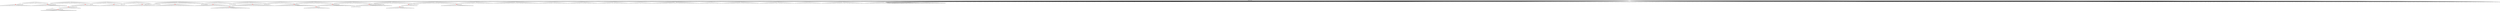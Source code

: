digraph g {
	"63" -> "64";
	"64" [color=indianred1, style=filled, label="37"];
	"62" -> "63";
	"63" [label="1"];
	"55" -> "56";
	"56" [color=indianred1, style=filled, label="40"];
	"54" -> "55";
	"55" [label="49"];
	"52" -> "53";
	"53" [label="43"];
	"50" -> "51";
	"51" [color=indianred1, style=filled, label="4"];
	"49" -> "50";
	"50" [label="13"];
	"48" -> "49";
	"49" [color=indianred1, style=filled, label="22"];
	"48" -> "52";
	"52" [label="41"];
	"47" -> "48";
	"48" [label="4"];
	"46" -> "47";
	"47" [color=indianred1, style=filled, label="31"];
	"45" -> "46";
	"46" [label="22"];
	"42" -> "43";
	"43" [color=indianred1, style=filled, label="29"];
	"41" -> "42";
	"42" [label="7"];
	"37" -> "38";
	"38" [color=indianred1, style=filled, label="28"];
	"35" -> "36";
	"36" [label="11"];
	"35" -> "37";
	"37" [label="3"];
	"33" -> "34";
	"34" [color=indianred1, style=filled, label="23"];
	"32" -> "33";
	"33" [label="36"];
	"30" -> "31";
	"31" [color=indianred1, style=filled, label="48"];
	"29" -> "30";
	"30" [label="47"];
	"27" -> "28";
	"28" [color=indianred1, style=filled, label="39"];
	"26" -> "27";
	"27" [label="17"];
	"25" -> "26";
	"26" [color=indianred1, style=filled, label="26"];
	"24" -> "25";
	"25" [label="39"];
	"22" -> "23";
	"23" [color=indianred1, style=filled, label="20"];
	"21" -> "22";
	"22" [label="45"];
	"19" -> "20";
	"20" [color=indianred1, style=filled, label="14"];
	"18" -> "19";
	"19" [label="46"];
	"17" -> "18";
	"18" [color=indianred1, style=filled, label="19"];
	"16" -> "17";
	"17" [label="14"];
	"13" -> "14";
	"14" [label="12"];
	"12" -> "13";
	"13" [color=indianred1, style=filled, label="8"];
	"11" -> "12";
	"12" [label="42"];
	"11" -> "15";
	"15" [label="44"];
	"9" -> "10";
	"10" [color=indianred1, style=filled, label="25"];
	"8" -> "9";
	"9" [label="9"];
	"7" -> "8";
	"8" [color=indianred1, style=filled, label="34"];
	"6" -> "7";
	"7" [label="25"];
	"3" -> "4";
	"4" [color=indianred1, style=filled, label="2"];
	"1" -> "2";
	"2" [label="27"];
	"1" -> "3";
	"3" [label="30"];
	"0" -> "1";
	"1" [label="2"];
	"0" -> "5";
	"5" [label="35"];
	"0" -> "6";
	"6" [label="34"];
	"0" -> "11";
	"11" [label="8"];
	"0" -> "16";
	"16" [label="19"];
	"0" -> "21";
	"21" [label="20"];
	"0" -> "24";
	"24" [label="26"];
	"0" -> "29";
	"29" [label="48"];
	"0" -> "32";
	"32" [label="23"];
	"0" -> "35";
	"35" [label="28"];
	"0" -> "39";
	"39" [label="10"];
	"0" -> "40";
	"40" [label="38"];
	"0" -> "41";
	"41" [label="29"];
	"0" -> "44";
	"44" [label="21"];
	"0" -> "45";
	"45" [label="31"];
	"0" -> "54";
	"54" [label="40"];
	"0" -> "57";
	"57" [label="24"];
	"0" -> "58";
	"58" [label="5"];
	"0" -> "59";
	"59" [label="18"];
	"0" -> "60";
	"60" [label="6"];
	"0" -> "61";
	"61" [label="15"];
	"0" -> "62";
	"62" [label="37"];
	"0" -> "65";
	"65" [label="33"];
	"0" -> "66";
	"66" [label="32"];
	"0" -> "67";
	"67" [label="50"];
	"0" -> "68";
	"68" [label="16"];
	"0" [label="germline"];
	"0" -> "cell1";
	"cell1" [shape=box];
	"11" -> "cell2";
	"cell2" [shape=box];
	"0" -> "cell3";
	"cell3" [shape=box];
	"0" -> "cell4";
	"cell4" [shape=box];
	"0" -> "cell5";
	"cell5" [shape=box];
	"0" -> "cell6";
	"cell6" [shape=box];
	"0" -> "cell7";
	"cell7" [shape=box];
	"65" -> "cell8";
	"cell8" [shape=box];
	"35" -> "cell9";
	"cell9" [shape=box];
	"45" -> "cell10";
	"cell10" [shape=box];
	"29" -> "cell11";
	"cell11" [shape=box];
	"0" -> "cell12";
	"cell12" [shape=box];
	"0" -> "cell13";
	"cell13" [shape=box];
	"0" -> "cell14";
	"cell14" [shape=box];
	"24" -> "cell15";
	"cell15" [shape=box];
	"0" -> "cell16";
	"cell16" [shape=box];
	"0" -> "cell17";
	"cell17" [shape=box];
	"6" -> "cell18";
	"cell18" [shape=box];
	"13" -> "cell19";
	"cell19" [shape=box];
	"67" -> "cell20";
	"cell20" [shape=box];
	"16" -> "cell21";
	"cell21" [shape=box];
	"20" -> "cell22";
	"cell22" [shape=box];
	"53" -> "cell23";
	"cell23" [shape=box];
	"5" -> "cell24";
	"cell24" [shape=box];
	"0" -> "cell25";
	"cell25" [shape=box];
	"24" -> "cell26";
	"cell26" [shape=box];
	"44" -> "cell27";
	"cell27" [shape=box];
	"0" -> "cell28";
	"cell28" [shape=box];
	"0" -> "cell29";
	"cell29" [shape=box];
	"0" -> "cell30";
	"cell30" [shape=box];
	"0" -> "cell31";
	"cell31" [shape=box];
	"20" -> "cell32";
	"cell32" [shape=box];
	"0" -> "cell33";
	"cell33" [shape=box];
	"4" -> "cell34";
	"cell34" [shape=box];
	"57" -> "cell35";
	"cell35" [shape=box];
	"0" -> "cell36";
	"cell36" [shape=box];
	"0" -> "cell37";
	"cell37" [shape=box];
	"7" -> "cell38";
	"cell38" [shape=box];
	"24" -> "cell39";
	"cell39" [shape=box];
	"26" -> "cell40";
	"cell40" [shape=box];
	"24" -> "cell41";
	"cell41" [shape=box];
	"0" -> "cell42";
	"cell42" [shape=box];
	"0" -> "cell43";
	"cell43" [shape=box];
	"35" -> "cell44";
	"cell44" [shape=box];
	"49" -> "cell45";
	"cell45" [shape=box];
	"64" -> "cell46";
	"cell46" [shape=box];
	"0" -> "cell47";
	"cell47" [shape=box];
	"64" -> "cell48";
	"cell48" [shape=box];
	"18" -> "cell49";
	"cell49" [shape=box];
	"32" -> "cell50";
	"cell50" [shape=box];
	"68" -> "cell51";
	"cell51" [shape=box];
	"8" -> "cell52";
	"cell52" [shape=box];
	"0" -> "cell53";
	"cell53" [shape=box];
	"54" -> "cell54";
	"cell54" [shape=box];
	"0" -> "cell55";
	"cell55" [shape=box];
	"0" -> "cell56";
	"cell56" [shape=box];
	"39" -> "cell57";
	"cell57" [shape=box];
	"47" -> "cell58";
	"cell58" [shape=box];
	"0" -> "cell59";
	"cell59" [shape=box];
	"34" -> "cell60";
	"cell60" [shape=box];
	"0" -> "cell61";
	"cell61" [shape=box];
	"0" -> "cell62";
	"cell62" [shape=box];
	"0" -> "cell63";
	"cell63" [shape=box];
	"47" -> "cell64";
	"cell64" [shape=box];
	"0" -> "cell65";
	"cell65" [shape=box];
	"5" -> "cell66";
	"cell66" [shape=box];
	"23" -> "cell67";
	"cell67" [shape=box];
	"0" -> "cell68";
	"cell68" [shape=box];
	"0" -> "cell69";
	"cell69" [shape=box];
	"60" -> "cell70";
	"cell70" [shape=box];
	"13" -> "cell71";
	"cell71" [shape=box];
	"0" -> "cell72";
	"cell72" [shape=box];
	"0" -> "cell73";
	"cell73" [shape=box];
	"0" -> "cell74";
	"cell74" [shape=box];
	"41" -> "cell75";
	"cell75" [shape=box];
	"0" -> "cell76";
	"cell76" [shape=box];
	"54" -> "cell77";
	"cell77" [shape=box];
	"18" -> "cell78";
	"cell78" [shape=box];
	"29" -> "cell79";
	"cell79" [shape=box];
	"0" -> "cell80";
	"cell80" [shape=box];
	"34" -> "cell81";
	"cell81" [shape=box];
	"43" -> "cell82";
	"cell82" [shape=box];
	"36" -> "cell83";
	"cell83" [shape=box];
	"32" -> "cell84";
	"cell84" [shape=box];
	"10" -> "cell85";
	"cell85" [shape=box];
	"0" -> "cell86";
	"cell86" [shape=box];
	"0" -> "cell87";
	"cell87" [shape=box];
	"0" -> "cell88";
	"cell88" [shape=box];
	"0" -> "cell89";
	"cell89" [shape=box];
	"0" -> "cell90";
	"cell90" [shape=box];
	"18" -> "cell91";
	"cell91" [shape=box];
	"39" -> "cell92";
	"cell92" [shape=box];
	"0" -> "cell93";
	"cell93" [shape=box];
	"11" -> "cell94";
	"cell94" [shape=box];
	"0" -> "cell95";
	"cell95" [shape=box];
	"0" -> "cell96";
	"cell96" [shape=box];
	"0" -> "cell97";
	"cell97" [shape=box];
	"8" -> "cell98";
	"cell98" [shape=box];
	"67" -> "cell99";
	"cell99" [shape=box];
	"0" -> "cell100";
	"cell100" [shape=box];
	"0" -> "cell101";
	"cell101" [shape=box];
	"60" -> "cell102";
	"cell102" [shape=box];
	"50" -> "cell103";
	"cell103" [shape=box];
	"0" -> "cell104";
	"cell104" [shape=box];
	"0" -> "cell105";
	"cell105" [shape=box];
	"0" -> "cell106";
	"cell106" [shape=box];
	"0" -> "cell107";
	"cell107" [shape=box];
	"43" -> "cell108";
	"cell108" [shape=box];
	"66" -> "cell109";
	"cell109" [shape=box];
	"0" -> "cell110";
	"cell110" [shape=box];
	"28" -> "cell111";
	"cell111" [shape=box];
	"66" -> "cell112";
	"cell112" [shape=box];
	"0" -> "cell113";
	"cell113" [shape=box];
	"29" -> "cell114";
	"cell114" [shape=box];
	"35" -> "cell115";
	"cell115" [shape=box];
	"0" -> "cell116";
	"cell116" [shape=box];
	"0" -> "cell117";
	"cell117" [shape=box];
	"0" -> "cell118";
	"cell118" [shape=box];
	"0" -> "cell119";
	"cell119" [shape=box];
	"35" -> "cell120";
	"cell120" [shape=box];
	"0" -> "cell121";
	"cell121" [shape=box];
	"0" -> "cell122";
	"cell122" [shape=box];
	"0" -> "cell123";
	"cell123" [shape=box];
	"4" -> "cell124";
	"cell124" [shape=box];
	"0" -> "cell125";
	"cell125" [shape=box];
	"0" -> "cell126";
	"cell126" [shape=box];
	"51" -> "cell127";
	"cell127" [shape=box];
	"16" -> "cell128";
	"cell128" [shape=box];
	"0" -> "cell129";
	"cell129" [shape=box];
	"68" -> "cell130";
	"cell130" [shape=box];
	"36" -> "cell131";
	"cell131" [shape=box];
	"62" -> "cell132";
	"cell132" [shape=box];
	"15" -> "cell133";
	"cell133" [shape=box];
	"18" -> "cell134";
	"cell134" [shape=box];
	"35" -> "cell135";
	"cell135" [shape=box];
	"8" -> "cell136";
	"cell136" [shape=box];
	"0" -> "cell137";
	"cell137" [shape=box];
	"56" -> "cell138";
	"cell138" [shape=box];
	"0" -> "cell139";
	"cell139" [shape=box];
	"64" -> "cell140";
	"cell140" [shape=box];
	"34" -> "cell141";
	"cell141" [shape=box];
	"0" -> "cell142";
	"cell142" [shape=box];
	"0" -> "cell143";
	"cell143" [shape=box];
	"55" -> "cell144";
	"cell144" [shape=box];
	"0" -> "cell145";
	"cell145" [shape=box];
	"51" -> "cell146";
	"cell146" [shape=box];
	"50" -> "cell147";
	"cell147" [shape=box];
	"56" -> "cell148";
	"cell148" [shape=box];
	"41" -> "cell149";
	"cell149" [shape=box];
	"57" -> "cell150";
	"cell150" [shape=box];
	"0" -> "cell151";
	"cell151" [shape=box];
	"0" -> "cell152";
	"cell152" [shape=box];
	"0" -> "cell153";
	"cell153" [shape=box];
	"0" -> "cell154";
	"cell154" [shape=box];
	"43" -> "cell155";
	"cell155" [shape=box];
	"0" -> "cell156";
	"cell156" [shape=box];
	"0" -> "cell157";
	"cell157" [shape=box];
	"37" -> "cell158";
	"cell158" [shape=box];
	"32" -> "cell159";
	"cell159" [shape=box];
	"0" -> "cell160";
	"cell160" [shape=box];
	"45" -> "cell161";
	"cell161" [shape=box];
	"23" -> "cell162";
	"cell162" [shape=box];
	"49" -> "cell163";
	"cell163" [shape=box];
	"18" -> "cell164";
	"cell164" [shape=box];
	"0" -> "cell165";
	"cell165" [shape=box];
	"0" -> "cell166";
	"cell166" [shape=box];
	"6" -> "cell167";
	"cell167" [shape=box];
	"58" -> "cell168";
	"cell168" [shape=box];
	"30" -> "cell169";
	"cell169" [shape=box];
	"41" -> "cell170";
	"cell170" [shape=box];
	"0" -> "cell171";
	"cell171" [shape=box];
	"28" -> "cell172";
	"cell172" [shape=box];
	"0" -> "cell173";
	"cell173" [shape=box];
	"0" -> "cell174";
	"cell174" [shape=box];
	"35" -> "cell175";
	"cell175" [shape=box];
	"53" -> "cell176";
	"cell176" [shape=box];
	"0" -> "cell177";
	"cell177" [shape=box];
	"0" -> "cell178";
	"cell178" [shape=box];
	"5" -> "cell179";
	"cell179" [shape=box];
	"0" -> "cell180";
	"cell180" [shape=box];
	"11" -> "cell181";
	"cell181" [shape=box];
	"0" -> "cell182";
	"cell182" [shape=box];
	"59" -> "cell183";
	"cell183" [shape=box];
	"31" -> "cell184";
	"cell184" [shape=box];
	"0" -> "cell185";
	"cell185" [shape=box];
	"6" -> "cell186";
	"cell186" [shape=box];
	"0" -> "cell187";
	"cell187" [shape=box];
	"58" -> "cell188";
	"cell188" [shape=box];
	"0" -> "cell189";
	"cell189" [shape=box];
	"0" -> "cell190";
	"cell190" [shape=box];
	"0" -> "cell191";
	"cell191" [shape=box];
	"1" -> "cell192";
	"cell192" [shape=box];
	"0" -> "cell193";
	"cell193" [shape=box];
	"0" -> "cell194";
	"cell194" [shape=box];
	"49" -> "cell195";
	"cell195" [shape=box];
	"67" -> "cell196";
	"cell196" [shape=box];
	"0" -> "cell197";
	"cell197" [shape=box];
	"6" -> "cell198";
	"cell198" [shape=box];
	"54" -> "cell199";
	"cell199" [shape=box];
	"0" -> "cell200";
	"cell200" [shape=box];
	"0" -> "cell201";
	"cell201" [shape=box];
	"21" -> "cell202";
	"cell202" [shape=box];
	"51" -> "cell203";
	"cell203" [shape=box];
	"56" -> "cell204";
	"cell204" [shape=box];
	"0" -> "cell205";
	"cell205" [shape=box];
	"20" -> "cell206";
	"cell206" [shape=box];
	"32" -> "cell207";
	"cell207" [shape=box];
	"58" -> "cell208";
	"cell208" [shape=box];
	"35" -> "cell209";
	"cell209" [shape=box];
	"10" -> "cell210";
	"cell210" [shape=box];
	"0" -> "cell211";
	"cell211" [shape=box];
	"68" -> "cell212";
	"cell212" [shape=box];
	"0" -> "cell213";
	"cell213" [shape=box];
	"53" -> "cell214";
	"cell214" [shape=box];
	"0" -> "cell215";
	"cell215" [shape=box];
	"26" -> "cell216";
	"cell216" [shape=box];
	"54" -> "cell217";
	"cell217" [shape=box];
	"0" -> "cell218";
	"cell218" [shape=box];
	"41" -> "cell219";
	"cell219" [shape=box];
	"29" -> "cell220";
	"cell220" [shape=box];
	"11" -> "cell221";
	"cell221" [shape=box];
	"0" -> "cell222";
	"cell222" [shape=box];
	"5" -> "cell223";
	"cell223" [shape=box];
	"0" -> "cell224";
	"cell224" [shape=box];
	"56" -> "cell225";
	"cell225" [shape=box];
	"0" -> "cell226";
	"cell226" [shape=box];
	"0" -> "cell227";
	"cell227" [shape=box];
	"10" -> "cell228";
	"cell228" [shape=box];
	"0" -> "cell229";
	"cell229" [shape=box];
	"0" -> "cell230";
	"cell230" [shape=box];
	"0" -> "cell231";
	"cell231" [shape=box];
	"0" -> "cell232";
	"cell232" [shape=box];
	"0" -> "cell233";
	"cell233" [shape=box];
	"0" -> "cell234";
	"cell234" [shape=box];
	"0" -> "cell235";
	"cell235" [shape=box];
	"29" -> "cell236";
	"cell236" [shape=box];
	"0" -> "cell237";
	"cell237" [shape=box];
	"0" -> "cell238";
	"cell238" [shape=box];
	"31" -> "cell239";
	"cell239" [shape=box];
	"35" -> "cell240";
	"cell240" [shape=box];
	"0" -> "cell241";
	"cell241" [shape=box];
	"0" -> "cell242";
	"cell242" [shape=box];
	"10" -> "cell243";
	"cell243" [shape=box];
	"59" -> "cell244";
	"cell244" [shape=box];
	"0" -> "cell245";
	"cell245" [shape=box];
	"51" -> "cell246";
	"cell246" [shape=box];
	"0" -> "cell247";
	"cell247" [shape=box];
	"14" -> "cell248";
	"cell248" [shape=box];
	"0" -> "cell249";
	"cell249" [shape=box];
	"40" -> "cell250";
	"cell250" [shape=box];
	"0" -> "cell251";
	"cell251" [shape=box];
	"66" -> "cell252";
	"cell252" [shape=box];
	"0" -> "cell253";
	"cell253" [shape=box];
	"0" -> "cell254";
	"cell254" [shape=box];
	"6" -> "cell255";
	"cell255" [shape=box];
	"0" -> "cell256";
	"cell256" [shape=box];
	"0" -> "cell257";
	"cell257" [shape=box];
	"0" -> "cell258";
	"cell258" [shape=box];
	"0" -> "cell259";
	"cell259" [shape=box];
	"0" -> "cell260";
	"cell260" [shape=box];
	"0" -> "cell261";
	"cell261" [shape=box];
	"0" -> "cell262";
	"cell262" [shape=box];
	"28" -> "cell263";
	"cell263" [shape=box];
	"26" -> "cell264";
	"cell264" [shape=box];
	"0" -> "cell265";
	"cell265" [shape=box];
	"4" -> "cell266";
	"cell266" [shape=box];
	"61" -> "cell267";
	"cell267" [shape=box];
	"0" -> "cell268";
	"cell268" [shape=box];
	"23" -> "cell269";
	"cell269" [shape=box];
	"39" -> "cell270";
	"cell270" [shape=box];
	"0" -> "cell271";
	"cell271" [shape=box];
	"61" -> "cell272";
	"cell272" [shape=box];
	"60" -> "cell273";
	"cell273" [shape=box];
	"26" -> "cell274";
	"cell274" [shape=box];
	"60" -> "cell275";
	"cell275" [shape=box];
	"0" -> "cell276";
	"cell276" [shape=box];
	"65" -> "cell277";
	"cell277" [shape=box];
	"0" -> "cell278";
	"cell278" [shape=box];
	"51" -> "cell279";
	"cell279" [shape=box];
	"6" -> "cell280";
	"cell280" [shape=box];
	"67" -> "cell281";
	"cell281" [shape=box];
	"60" -> "cell282";
	"cell282" [shape=box];
	"22" -> "cell283";
	"cell283" [shape=box];
	"0" -> "cell284";
	"cell284" [shape=box];
	"18" -> "cell285";
	"cell285" [shape=box];
	"0" -> "cell286";
	"cell286" [shape=box];
	"29" -> "cell287";
	"cell287" [shape=box];
	"68" -> "cell288";
	"cell288" [shape=box];
	"0" -> "cell289";
	"cell289" [shape=box];
	"0" -> "cell290";
	"cell290" [shape=box];
	"0" -> "cell291";
	"cell291" [shape=box];
	"0" -> "cell292";
	"cell292" [shape=box];
	"0" -> "cell293";
	"cell293" [shape=box];
	"24" -> "cell294";
	"cell294" [shape=box];
	"15" -> "cell295";
	"cell295" [shape=box];
	"20" -> "cell296";
	"cell296" [shape=box];
	"26" -> "cell297";
	"cell297" [shape=box];
	"0" -> "cell298";
	"cell298" [shape=box];
	"8" -> "cell299";
	"cell299" [shape=box];
	"0" -> "cell300";
	"cell300" [shape=box];
	"0" -> "cell301";
	"cell301" [shape=box];
	"1" -> "cell302";
	"cell302" [shape=box];
	"0" -> "cell303";
	"cell303" [shape=box];
	"11" -> "cell304";
	"cell304" [shape=box];
	"0" -> "cell305";
	"cell305" [shape=box];
	"31" -> "cell306";
	"cell306" [shape=box];
	"31" -> "cell307";
	"cell307" [shape=box];
	"39" -> "cell308";
	"cell308" [shape=box];
	"44" -> "cell309";
	"cell309" [shape=box];
	"65" -> "cell310";
	"cell310" [shape=box];
	"1" -> "cell311";
	"cell311" [shape=box];
	"0" -> "cell312";
	"cell312" [shape=box];
	"16" -> "cell313";
	"cell313" [shape=box];
	"0" -> "cell314";
	"cell314" [shape=box];
	"40" -> "cell315";
	"cell315" [shape=box];
	"0" -> "cell316";
	"cell316" [shape=box];
	"0" -> "cell317";
	"cell317" [shape=box];
	"21" -> "cell318";
	"cell318" [shape=box];
	"0" -> "cell319";
	"cell319" [shape=box];
	"0" -> "cell320";
	"cell320" [shape=box];
	"51" -> "cell321";
	"cell321" [shape=box];
	"35" -> "cell322";
	"cell322" [shape=box];
	"38" -> "cell323";
	"cell323" [shape=box];
	"39" -> "cell324";
	"cell324" [shape=box];
	"5" -> "cell325";
	"cell325" [shape=box];
	"40" -> "cell326";
	"cell326" [shape=box];
	"44" -> "cell327";
	"cell327" [shape=box];
	"0" -> "cell328";
	"cell328" [shape=box];
	"0" -> "cell329";
	"cell329" [shape=box];
	"32" -> "cell330";
	"cell330" [shape=box];
	"0" -> "cell331";
	"cell331" [shape=box];
	"22" -> "cell332";
	"cell332" [shape=box];
	"56" -> "cell333";
	"cell333" [shape=box];
	"29" -> "cell334";
	"cell334" [shape=box];
	"23" -> "cell335";
	"cell335" [shape=box];
	"0" -> "cell336";
	"cell336" [shape=box];
	"0" -> "cell337";
	"cell337" [shape=box];
	"66" -> "cell338";
	"cell338" [shape=box];
	"23" -> "cell339";
	"cell339" [shape=box];
	"0" -> "cell340";
	"cell340" [shape=box];
	"18" -> "cell341";
	"cell341" [shape=box];
	"43" -> "cell342";
	"cell342" [shape=box];
	"0" -> "cell343";
	"cell343" [shape=box];
	"0" -> "cell344";
	"cell344" [shape=box];
	"10" -> "cell345";
	"cell345" [shape=box];
	"0" -> "cell346";
	"cell346" [shape=box];
	"29" -> "cell347";
	"cell347" [shape=box];
	"0" -> "cell348";
	"cell348" [shape=box];
	"63" -> "cell349";
	"cell349" [shape=box];
	"0" -> "cell350";
	"cell350" [shape=box];
	"0" -> "cell351";
	"cell351" [shape=box];
	"14" -> "cell352";
	"cell352" [shape=box];
	"21" -> "cell353";
	"cell353" [shape=box];
	"0" -> "cell354";
	"cell354" [shape=box];
	"0" -> "cell355";
	"cell355" [shape=box];
	"5" -> "cell356";
	"cell356" [shape=box];
	"26" -> "cell357";
	"cell357" [shape=box];
	"0" -> "cell358";
	"cell358" [shape=box];
	"0" -> "cell359";
	"cell359" [shape=box];
	"34" -> "cell360";
	"cell360" [shape=box];
	"13" -> "cell361";
	"cell361" [shape=box];
	"0" -> "cell362";
	"cell362" [shape=box];
	"67" -> "cell363";
	"cell363" [shape=box];
	"0" -> "cell364";
	"cell364" [shape=box];
	"36" -> "cell365";
	"cell365" [shape=box];
	"0" -> "cell366";
	"cell366" [shape=box];
	"59" -> "cell367";
	"cell367" [shape=box];
	"45" -> "cell368";
	"cell368" [shape=box];
	"0" -> "cell369";
	"cell369" [shape=box];
	"0" -> "cell370";
	"cell370" [shape=box];
	"0" -> "cell371";
	"cell371" [shape=box];
	"0" -> "cell372";
	"cell372" [shape=box];
	"0" -> "cell373";
	"cell373" [shape=box];
	"35" -> "cell374";
	"cell374" [shape=box];
	"65" -> "cell375";
	"cell375" [shape=box];
	"36" -> "cell376";
	"cell376" [shape=box];
	"1" -> "cell377";
	"cell377" [shape=box];
	"68" -> "cell378";
	"cell378" [shape=box];
	"0" -> "cell379";
	"cell379" [shape=box];
	"23" -> "cell380";
	"cell380" [shape=box];
	"0" -> "cell381";
	"cell381" [shape=box];
	"0" -> "cell382";
	"cell382" [shape=box];
	"62" -> "cell383";
	"cell383" [shape=box];
	"45" -> "cell384";
	"cell384" [shape=box];
	"0" -> "cell385";
	"cell385" [shape=box];
	"0" -> "cell386";
	"cell386" [shape=box];
	"27" -> "cell387";
	"cell387" [shape=box];
	"58" -> "cell388";
	"cell388" [shape=box];
	"12" -> "cell389";
	"cell389" [shape=box];
	"40" -> "cell390";
	"cell390" [shape=box];
	"0" -> "cell391";
	"cell391" [shape=box];
	"13" -> "cell392";
	"cell392" [shape=box];
	"68" -> "cell393";
	"cell393" [shape=box];
	"23" -> "cell394";
	"cell394" [shape=box];
	"21" -> "cell395";
	"cell395" [shape=box];
	"0" -> "cell396";
	"cell396" [shape=box];
	"0" -> "cell397";
	"cell397" [shape=box];
	"0" -> "cell398";
	"cell398" [shape=box];
	"34" -> "cell399";
	"cell399" [shape=box];
	"45" -> "cell400";
	"cell400" [shape=box];
	"32" -> "cell401";
	"cell401" [shape=box];
	"0" -> "cell402";
	"cell402" [shape=box];
	"67" -> "cell403";
	"cell403" [shape=box];
	"16" -> "cell404";
	"cell404" [shape=box];
	"0" -> "cell405";
	"cell405" [shape=box];
	"0" -> "cell406";
	"cell406" [shape=box];
	"58" -> "cell407";
	"cell407" [shape=box];
	"0" -> "cell408";
	"cell408" [shape=box];
	"67" -> "cell409";
	"cell409" [shape=box];
	"65" -> "cell410";
	"cell410" [shape=box];
	"0" -> "cell411";
	"cell411" [shape=box];
	"0" -> "cell412";
	"cell412" [shape=box];
	"0" -> "cell413";
	"cell413" [shape=box];
	"0" -> "cell414";
	"cell414" [shape=box];
	"0" -> "cell415";
	"cell415" [shape=box];
	"0" -> "cell416";
	"cell416" [shape=box];
	"5" -> "cell417";
	"cell417" [shape=box];
	"0" -> "cell418";
	"cell418" [shape=box];
	"0" -> "cell419";
	"cell419" [shape=box];
	"0" -> "cell420";
	"cell420" [shape=box];
	"57" -> "cell421";
	"cell421" [shape=box];
	"0" -> "cell422";
	"cell422" [shape=box];
	"0" -> "cell423";
	"cell423" [shape=box];
	"0" -> "cell424";
	"cell424" [shape=box];
	"58" -> "cell425";
	"cell425" [shape=box];
	"0" -> "cell426";
	"cell426" [shape=box];
	"0" -> "cell427";
	"cell427" [shape=box];
	"67" -> "cell428";
	"cell428" [shape=box];
	"44" -> "cell429";
	"cell429" [shape=box];
	"68" -> "cell430";
	"cell430" [shape=box];
	"21" -> "cell431";
	"cell431" [shape=box];
	"1" -> "cell432";
	"cell432" [shape=box];
	"0" -> "cell433";
	"cell433" [shape=box];
	"0" -> "cell434";
	"cell434" [shape=box];
	"0" -> "cell435";
	"cell435" [shape=box];
	"29" -> "cell436";
	"cell436" [shape=box];
	"7" -> "cell437";
	"cell437" [shape=box];
	"60" -> "cell438";
	"cell438" [shape=box];
	"28" -> "cell439";
	"cell439" [shape=box];
	"31" -> "cell440";
	"cell440" [shape=box];
	"0" -> "cell441";
	"cell441" [shape=box];
	"3" -> "cell442";
	"cell442" [shape=box];
	"1" -> "cell443";
	"cell443" [shape=box];
	"59" -> "cell444";
	"cell444" [shape=box];
	"67" -> "cell445";
	"cell445" [shape=box];
	"37" -> "cell446";
	"cell446" [shape=box];
	"64" -> "cell447";
	"cell447" [shape=box];
	"48" -> "cell448";
	"cell448" [shape=box];
	"0" -> "cell449";
	"cell449" [shape=box];
	"0" -> "cell450";
	"cell450" [shape=box];
	"0" -> "cell451";
	"cell451" [shape=box];
	"0" -> "cell452";
	"cell452" [shape=box];
	"44" -> "cell453";
	"cell453" [shape=box];
	"0" -> "cell454";
	"cell454" [shape=box];
	"31" -> "cell455";
	"cell455" [shape=box];
	"0" -> "cell456";
	"cell456" [shape=box];
	"0" -> "cell457";
	"cell457" [shape=box];
	"34" -> "cell458";
	"cell458" [shape=box];
	"21" -> "cell459";
	"cell459" [shape=box];
	"0" -> "cell460";
	"cell460" [shape=box];
	"0" -> "cell461";
	"cell461" [shape=box];
	"0" -> "cell462";
	"cell462" [shape=box];
	"0" -> "cell463";
	"cell463" [shape=box];
	"0" -> "cell464";
	"cell464" [shape=box];
	"0" -> "cell465";
	"cell465" [shape=box];
	"0" -> "cell466";
	"cell466" [shape=box];
	"0" -> "cell467";
	"cell467" [shape=box];
	"49" -> "cell468";
	"cell468" [shape=box];
	"0" -> "cell469";
	"cell469" [shape=box];
	"0" -> "cell470";
	"cell470" [shape=box];
	"0" -> "cell471";
	"cell471" [shape=box];
	"0" -> "cell472";
	"cell472" [shape=box];
	"0" -> "cell473";
	"cell473" [shape=box];
	"18" -> "cell474";
	"cell474" [shape=box];
	"0" -> "cell475";
	"cell475" [shape=box];
	"0" -> "cell476";
	"cell476" [shape=box];
	"1" -> "cell477";
	"cell477" [shape=box];
	"0" -> "cell478";
	"cell478" [shape=box];
	"25" -> "cell479";
	"cell479" [shape=box];
	"60" -> "cell480";
	"cell480" [shape=box];
	"0" -> "cell481";
	"cell481" [shape=box];
	"0" -> "cell482";
	"cell482" [shape=box];
	"0" -> "cell483";
	"cell483" [shape=box];
	"61" -> "cell484";
	"cell484" [shape=box];
	"58" -> "cell485";
	"cell485" [shape=box];
	"1" -> "cell486";
	"cell486" [shape=box];
	"0" -> "cell487";
	"cell487" [shape=box];
	"0" -> "cell488";
	"cell488" [shape=box];
	"13" -> "cell489";
	"cell489" [shape=box];
	"0" -> "cell490";
	"cell490" [shape=box];
	"65" -> "cell491";
	"cell491" [shape=box];
	"0" -> "cell492";
	"cell492" [shape=box];
	"0" -> "cell493";
	"cell493" [shape=box];
	"67" -> "cell494";
	"cell494" [shape=box];
	"6" -> "cell495";
	"cell495" [shape=box];
	"0" -> "cell496";
	"cell496" [shape=box];
	"58" -> "cell497";
	"cell497" [shape=box];
	"59" -> "cell498";
	"cell498" [shape=box];
	"0" -> "cell499";
	"cell499" [shape=box];
	"13" -> "cell500";
	"cell500" [shape=box];
	"0" -> "cell501";
	"cell501" [shape=box];
	"5" -> "cell502";
	"cell502" [shape=box];
	"0" -> "cell503";
	"cell503" [shape=box];
	"0" -> "cell504";
	"cell504" [shape=box];
	"0" -> "cell505";
	"cell505" [shape=box];
	"56" -> "cell506";
	"cell506" [shape=box];
	"0" -> "cell507";
	"cell507" [shape=box];
	"0" -> "cell508";
	"cell508" [shape=box];
	"51" -> "cell509";
	"cell509" [shape=box];
	"67" -> "cell510";
	"cell510" [shape=box];
	"0" -> "cell511";
	"cell511" [shape=box];
	"0" -> "cell512";
	"cell512" [shape=box];
	"27" -> "cell513";
	"cell513" [shape=box];
	"5" -> "cell514";
	"cell514" [shape=box];
	"0" -> "cell515";
	"cell515" [shape=box];
	"0" -> "cell516";
	"cell516" [shape=box];
	"0" -> "cell517";
	"cell517" [shape=box];
	"26" -> "cell518";
	"cell518" [shape=box];
	"17" -> "cell519";
	"cell519" [shape=box];
	"0" -> "cell520";
	"cell520" [shape=box];
	"42" -> "cell521";
	"cell521" [shape=box];
	"57" -> "cell522";
	"cell522" [shape=box];
	"24" -> "cell523";
	"cell523" [shape=box];
	"0" -> "cell524";
	"cell524" [shape=box];
	"29" -> "cell525";
	"cell525" [shape=box];
	"0" -> "cell526";
	"cell526" [shape=box];
	"0" -> "cell527";
	"cell527" [shape=box];
	"67" -> "cell528";
	"cell528" [shape=box];
	"32" -> "cell529";
	"cell529" [shape=box];
	"0" -> "cell530";
	"cell530" [shape=box];
	"0" -> "cell531";
	"cell531" [shape=box];
	"13" -> "cell532";
	"cell532" [shape=box];
	"59" -> "cell533";
	"cell533" [shape=box];
	"23" -> "cell534";
	"cell534" [shape=box];
	"40" -> "cell535";
	"cell535" [shape=box];
	"0" -> "cell536";
	"cell536" [shape=box];
	"0" -> "cell537";
	"cell537" [shape=box];
	"0" -> "cell538";
	"cell538" [shape=box];
	"0" -> "cell539";
	"cell539" [shape=box];
	"66" -> "cell540";
	"cell540" [shape=box];
	"35" -> "cell541";
	"cell541" [shape=box];
	"0" -> "cell542";
	"cell542" [shape=box];
	"6" -> "cell543";
	"cell543" [shape=box];
	"0" -> "cell544";
	"cell544" [shape=box];
	"59" -> "cell545";
	"cell545" [shape=box];
	"68" -> "cell546";
	"cell546" [shape=box];
	"23" -> "cell547";
	"cell547" [shape=box];
	"40" -> "cell548";
	"cell548" [shape=box];
	"28" -> "cell549";
	"cell549" [shape=box];
	"0" -> "cell550";
	"cell550" [shape=box];
	"61" -> "cell551";
	"cell551" [shape=box];
	"0" -> "cell552";
	"cell552" [shape=box];
	"0" -> "cell553";
	"cell553" [shape=box];
	"59" -> "cell554";
	"cell554" [shape=box];
	"60" -> "cell555";
	"cell555" [shape=box];
	"0" -> "cell556";
	"cell556" [shape=box];
	"4" -> "cell557";
	"cell557" [shape=box];
	"49" -> "cell558";
	"cell558" [shape=box];
	"0" -> "cell559";
	"cell559" [shape=box];
	"0" -> "cell560";
	"cell560" [shape=box];
	"0" -> "cell561";
	"cell561" [shape=box];
	"0" -> "cell562";
	"cell562" [shape=box];
	"45" -> "cell563";
	"cell563" [shape=box];
	"0" -> "cell564";
	"cell564" [shape=box];
	"21" -> "cell565";
	"cell565" [shape=box];
	"58" -> "cell566";
	"cell566" [shape=box];
	"18" -> "cell567";
	"cell567" [shape=box];
	"0" -> "cell568";
	"cell568" [shape=box];
	"51" -> "cell569";
	"cell569" [shape=box];
	"45" -> "cell570";
	"cell570" [shape=box];
	"0" -> "cell571";
	"cell571" [shape=box];
	"0" -> "cell572";
	"cell572" [shape=box];
	"0" -> "cell573";
	"cell573" [shape=box];
	"0" -> "cell574";
	"cell574" [shape=box];
	"0" -> "cell575";
	"cell575" [shape=box];
	"16" -> "cell576";
	"cell576" [shape=box];
	"10" -> "cell577";
	"cell577" [shape=box];
	"41" -> "cell578";
	"cell578" [shape=box];
	"35" -> "cell579";
	"cell579" [shape=box];
	"0" -> "cell580";
	"cell580" [shape=box];
	"18" -> "cell581";
	"cell581" [shape=box];
	"45" -> "cell582";
	"cell582" [shape=box];
	"0" -> "cell583";
	"cell583" [shape=box];
	"57" -> "cell584";
	"cell584" [shape=box];
	"32" -> "cell585";
	"cell585" [shape=box];
	"0" -> "cell586";
	"cell586" [shape=box];
	"0" -> "cell587";
	"cell587" [shape=box];
	"0" -> "cell588";
	"cell588" [shape=box];
	"0" -> "cell589";
	"cell589" [shape=box];
	"0" -> "cell590";
	"cell590" [shape=box];
	"60" -> "cell591";
	"cell591" [shape=box];
	"4" -> "cell592";
	"cell592" [shape=box];
	"18" -> "cell593";
	"cell593" [shape=box];
	"0" -> "cell594";
	"cell594" [shape=box];
	"0" -> "cell595";
	"cell595" [shape=box];
	"60" -> "cell596";
	"cell596" [shape=box];
	"0" -> "cell597";
	"cell597" [shape=box];
	"4" -> "cell598";
	"cell598" [shape=box];
	"0" -> "cell599";
	"cell599" [shape=box];
	"0" -> "cell600";
	"cell600" [shape=box];
	"0" -> "cell601";
	"cell601" [shape=box];
	"28" -> "cell602";
	"cell602" [shape=box];
	"0" -> "cell603";
	"cell603" [shape=box];
	"0" -> "cell604";
	"cell604" [shape=box];
	"60" -> "cell605";
	"cell605" [shape=box];
	"50" -> "cell606";
	"cell606" [shape=box];
	"26" -> "cell607";
	"cell607" [shape=box];
	"0" -> "cell608";
	"cell608" [shape=box];
	"0" -> "cell609";
	"cell609" [shape=box];
	"24" -> "cell610";
	"cell610" [shape=box];
	"0" -> "cell611";
	"cell611" [shape=box];
	"0" -> "cell612";
	"cell612" [shape=box];
	"0" -> "cell613";
	"cell613" [shape=box];
	"0" -> "cell614";
	"cell614" [shape=box];
	"62" -> "cell615";
	"cell615" [shape=box];
	"0" -> "cell616";
	"cell616" [shape=box];
	"0" -> "cell617";
	"cell617" [shape=box];
	"0" -> "cell618";
	"cell618" [shape=box];
	"0" -> "cell619";
	"cell619" [shape=box];
	"0" -> "cell620";
	"cell620" [shape=box];
	"11" -> "cell621";
	"cell621" [shape=box];
	"0" -> "cell622";
	"cell622" [shape=box];
	"0" -> "cell623";
	"cell623" [shape=box];
	"0" -> "cell624";
	"cell624" [shape=box];
	"68" -> "cell625";
	"cell625" [shape=box];
	"0" -> "cell626";
	"cell626" [shape=box];
	"0" -> "cell627";
	"cell627" [shape=box];
	"10" -> "cell628";
	"cell628" [shape=box];
	"0" -> "cell629";
	"cell629" [shape=box];
	"58" -> "cell630";
	"cell630" [shape=box];
	"0" -> "cell631";
	"cell631" [shape=box];
	"0" -> "cell632";
	"cell632" [shape=box];
	"38" -> "cell633";
	"cell633" [shape=box];
	"66" -> "cell634";
	"cell634" [shape=box];
	"28" -> "cell635";
	"cell635" [shape=box];
	"45" -> "cell636";
	"cell636" [shape=box];
	"0" -> "cell637";
	"cell637" [shape=box];
	"28" -> "cell638";
	"cell638" [shape=box];
	"61" -> "cell639";
	"cell639" [shape=box];
	"66" -> "cell640";
	"cell640" [shape=box];
	"0" -> "cell641";
	"cell641" [shape=box];
	"23" -> "cell642";
	"cell642" [shape=box];
	"24" -> "cell643";
	"cell643" [shape=box];
	"0" -> "cell644";
	"cell644" [shape=box];
	"0" -> "cell645";
	"cell645" [shape=box];
	"0" -> "cell646";
	"cell646" [shape=box];
	"40" -> "cell647";
	"cell647" [shape=box];
	"21" -> "cell648";
	"cell648" [shape=box];
	"0" -> "cell649";
	"cell649" [shape=box];
	"0" -> "cell650";
	"cell650" [shape=box];
	"38" -> "cell651";
	"cell651" [shape=box];
	"47" -> "cell652";
	"cell652" [shape=box];
	"26" -> "cell653";
	"cell653" [shape=box];
	"0" -> "cell654";
	"cell654" [shape=box];
	"0" -> "cell655";
	"cell655" [shape=box];
	"0" -> "cell656";
	"cell656" [shape=box];
	"0" -> "cell657";
	"cell657" [shape=box];
	"10" -> "cell658";
	"cell658" [shape=box];
	"40" -> "cell659";
	"cell659" [shape=box];
	"0" -> "cell660";
	"cell660" [shape=box];
	"0" -> "cell661";
	"cell661" [shape=box];
	"0" -> "cell662";
	"cell662" [shape=box];
	"0" -> "cell663";
	"cell663" [shape=box];
	"67" -> "cell664";
	"cell664" [shape=box];
	"21" -> "cell665";
	"cell665" [shape=box];
	"0" -> "cell666";
	"cell666" [shape=box];
	"0" -> "cell667";
	"cell667" [shape=box];
	"0" -> "cell668";
	"cell668" [shape=box];
	"35" -> "cell669";
	"cell669" [shape=box];
	"0" -> "cell670";
	"cell670" [shape=box];
	"62" -> "cell671";
	"cell671" [shape=box];
	"0" -> "cell672";
	"cell672" [shape=box];
	"0" -> "cell673";
	"cell673" [shape=box];
	"0" -> "cell674";
	"cell674" [shape=box];
	"0" -> "cell675";
	"cell675" [shape=box];
	"0" -> "cell676";
	"cell676" [shape=box];
	"14" -> "cell677";
	"cell677" [shape=box];
	"10" -> "cell678";
	"cell678" [shape=box];
	"0" -> "cell679";
	"cell679" [shape=box];
	"0" -> "cell680";
	"cell680" [shape=box];
	"55" -> "cell681";
	"cell681" [shape=box];
	"0" -> "cell682";
	"cell682" [shape=box];
	"42" -> "cell683";
	"cell683" [shape=box];
	"68" -> "cell684";
	"cell684" [shape=box];
	"66" -> "cell685";
	"cell685" [shape=box];
	"40" -> "cell686";
	"cell686" [shape=box];
	"66" -> "cell687";
	"cell687" [shape=box];
	"0" -> "cell688";
	"cell688" [shape=box];
	"0" -> "cell689";
	"cell689" [shape=box];
	"0" -> "cell690";
	"cell690" [shape=box];
	"0" -> "cell691";
	"cell691" [shape=box];
	"0" -> "cell692";
	"cell692" [shape=box];
	"0" -> "cell693";
	"cell693" [shape=box];
	"0" -> "cell694";
	"cell694" [shape=box];
	"29" -> "cell695";
	"cell695" [shape=box];
	"0" -> "cell696";
	"cell696" [shape=box];
	"0" -> "cell697";
	"cell697" [shape=box];
	"0" -> "cell698";
	"cell698" [shape=box];
	"0" -> "cell699";
	"cell699" [shape=box];
	"0" -> "cell700";
	"cell700" [shape=box];
	"44" -> "cell701";
	"cell701" [shape=box];
	"0" -> "cell702";
	"cell702" [shape=box];
	"21" -> "cell703";
	"cell703" [shape=box];
	"0" -> "cell704";
	"cell704" [shape=box];
	"0" -> "cell705";
	"cell705" [shape=box];
	"34" -> "cell706";
	"cell706" [shape=box];
	"0" -> "cell707";
	"cell707" [shape=box];
	"31" -> "cell708";
	"cell708" [shape=box];
	"0" -> "cell709";
	"cell709" [shape=box];
	"5" -> "cell710";
	"cell710" [shape=box];
	"0" -> "cell711";
	"cell711" [shape=box];
	"1" -> "cell712";
	"cell712" [shape=box];
	"68" -> "cell713";
	"cell713" [shape=box];
	"40" -> "cell714";
	"cell714" [shape=box];
	"34" -> "cell715";
	"cell715" [shape=box];
	"0" -> "cell716";
	"cell716" [shape=box];
	"0" -> "cell717";
	"cell717" [shape=box];
	"59" -> "cell718";
	"cell718" [shape=box];
	"34" -> "cell719";
	"cell719" [shape=box];
	"0" -> "cell720";
	"cell720" [shape=box];
	"0" -> "cell721";
	"cell721" [shape=box];
	"0" -> "cell722";
	"cell722" [shape=box];
	"38" -> "cell723";
	"cell723" [shape=box];
	"32" -> "cell724";
	"cell724" [shape=box];
	"31" -> "cell725";
	"cell725" [shape=box];
	"43" -> "cell726";
	"cell726" [shape=box];
	"21" -> "cell727";
	"cell727" [shape=box];
	"0" -> "cell728";
	"cell728" [shape=box];
	"0" -> "cell729";
	"cell729" [shape=box];
	"64" -> "cell730";
	"cell730" [shape=box];
	"28" -> "cell731";
	"cell731" [shape=box];
	"0" -> "cell732";
	"cell732" [shape=box];
	"31" -> "cell733";
	"cell733" [shape=box];
	"6" -> "cell734";
	"cell734" [shape=box];
	"0" -> "cell735";
	"cell735" [shape=box];
	"19" -> "cell736";
	"cell736" [shape=box];
	"0" -> "cell737";
	"cell737" [shape=box];
	"46" -> "cell738";
	"cell738" [shape=box];
	"27" -> "cell739";
	"cell739" [shape=box];
	"49" -> "cell740";
	"cell740" [shape=box];
	"59" -> "cell741";
	"cell741" [shape=box];
	"0" -> "cell742";
	"cell742" [shape=box];
	"0" -> "cell743";
	"cell743" [shape=box];
	"7" -> "cell744";
	"cell744" [shape=box];
	"3" -> "cell745";
	"cell745" [shape=box];
	"0" -> "cell746";
	"cell746" [shape=box];
	"0" -> "cell747";
	"cell747" [shape=box];
	"0" -> "cell748";
	"cell748" [shape=box];
	"0" -> "cell749";
	"cell749" [shape=box];
	"68" -> "cell750";
	"cell750" [shape=box];
	"64" -> "cell751";
	"cell751" [shape=box];
	"0" -> "cell752";
	"cell752" [shape=box];
	"0" -> "cell753";
	"cell753" [shape=box];
	"60" -> "cell754";
	"cell754" [shape=box];
	"0" -> "cell755";
	"cell755" [shape=box];
	"15" -> "cell756";
	"cell756" [shape=box];
	"0" -> "cell757";
	"cell757" [shape=box];
	"0" -> "cell758";
	"cell758" [shape=box];
	"0" -> "cell759";
	"cell759" [shape=box];
	"58" -> "cell760";
	"cell760" [shape=box];
	"47" -> "cell761";
	"cell761" [shape=box];
	"28" -> "cell762";
	"cell762" [shape=box];
	"0" -> "cell763";
	"cell763" [shape=box];
	"0" -> "cell764";
	"cell764" [shape=box];
	"3" -> "cell765";
	"cell765" [shape=box];
	"0" -> "cell766";
	"cell766" [shape=box];
	"39" -> "cell767";
	"cell767" [shape=box];
	"0" -> "cell768";
	"cell768" [shape=box];
	"0" -> "cell769";
	"cell769" [shape=box];
	"35" -> "cell770";
	"cell770" [shape=box];
	"0" -> "cell771";
	"cell771" [shape=box];
	"49" -> "cell772";
	"cell772" [shape=box];
	"0" -> "cell773";
	"cell773" [shape=box];
	"0" -> "cell774";
	"cell774" [shape=box];
	"0" -> "cell775";
	"cell775" [shape=box];
	"1" -> "cell776";
	"cell776" [shape=box];
	"0" -> "cell777";
	"cell777" [shape=box];
	"0" -> "cell778";
	"cell778" [shape=box];
	"62" -> "cell779";
	"cell779" [shape=box];
	"0" -> "cell780";
	"cell780" [shape=box];
	"34" -> "cell781";
	"cell781" [shape=box];
	"0" -> "cell782";
	"cell782" [shape=box];
	"23" -> "cell783";
	"cell783" [shape=box];
	"67" -> "cell784";
	"cell784" [shape=box];
	"0" -> "cell785";
	"cell785" [shape=box];
	"57" -> "cell786";
	"cell786" [shape=box];
	"66" -> "cell787";
	"cell787" [shape=box];
	"39" -> "cell788";
	"cell788" [shape=box];
	"0" -> "cell789";
	"cell789" [shape=box];
	"26" -> "cell790";
	"cell790" [shape=box];
	"0" -> "cell791";
	"cell791" [shape=box];
	"35" -> "cell792";
	"cell792" [shape=box];
	"68" -> "cell793";
	"cell793" [shape=box];
	"0" -> "cell794";
	"cell794" [shape=box];
	"65" -> "cell795";
	"cell795" [shape=box];
	"0" -> "cell796";
	"cell796" [shape=box];
	"32" -> "cell797";
	"cell797" [shape=box];
	"0" -> "cell798";
	"cell798" [shape=box];
	"65" -> "cell799";
	"cell799" [shape=box];
	"18" -> "cell800";
	"cell800" [shape=box];
	"0" -> "cell801";
	"cell801" [shape=box];
	"23" -> "cell802";
	"cell802" [shape=box];
	"56" -> "cell803";
	"cell803" [shape=box];
	"0" -> "cell804";
	"cell804" [shape=box];
	"0" -> "cell805";
	"cell805" [shape=box];
	"35" -> "cell806";
	"cell806" [shape=box];
	"8" -> "cell807";
	"cell807" [shape=box];
	"13" -> "cell808";
	"cell808" [shape=box];
	"16" -> "cell809";
	"cell809" [shape=box];
	"0" -> "cell810";
	"cell810" [shape=box];
	"45" -> "cell811";
	"cell811" [shape=box];
	"0" -> "cell812";
	"cell812" [shape=box];
	"0" -> "cell813";
	"cell813" [shape=box];
	"54" -> "cell814";
	"cell814" [shape=box];
	"0" -> "cell815";
	"cell815" [shape=box];
	"65" -> "cell816";
	"cell816" [shape=box];
	"0" -> "cell817";
	"cell817" [shape=box];
	"35" -> "cell818";
	"cell818" [shape=box];
	"0" -> "cell819";
	"cell819" [shape=box];
	"1" -> "cell820";
	"cell820" [shape=box];
	"0" -> "cell821";
	"cell821" [shape=box];
	"21" -> "cell822";
	"cell822" [shape=box];
	"43" -> "cell823";
	"cell823" [shape=box];
	"0" -> "cell824";
	"cell824" [shape=box];
	"0" -> "cell825";
	"cell825" [shape=box];
	"0" -> "cell826";
	"cell826" [shape=box];
	"0" -> "cell827";
	"cell827" [shape=box];
	"0" -> "cell828";
	"cell828" [shape=box];
	"0" -> "cell829";
	"cell829" [shape=box];
	"0" -> "cell830";
	"cell830" [shape=box];
	"0" -> "cell831";
	"cell831" [shape=box];
	"45" -> "cell832";
	"cell832" [shape=box];
	"0" -> "cell833";
	"cell833" [shape=box];
	"61" -> "cell834";
	"cell834" [shape=box];
	"0" -> "cell835";
	"cell835" [shape=box];
	"0" -> "cell836";
	"cell836" [shape=box];
	"32" -> "cell837";
	"cell837" [shape=box];
	"10" -> "cell838";
	"cell838" [shape=box];
	"10" -> "cell839";
	"cell839" [shape=box];
	"0" -> "cell840";
	"cell840" [shape=box];
	"0" -> "cell841";
	"cell841" [shape=box];
	"0" -> "cell842";
	"cell842" [shape=box];
	"0" -> "cell843";
	"cell843" [shape=box];
	"0" -> "cell844";
	"cell844" [shape=box];
	"17" -> "cell845";
	"cell845" [shape=box];
	"0" -> "cell846";
	"cell846" [shape=box];
	"24" -> "cell847";
	"cell847" [shape=box];
	"0" -> "cell848";
	"cell848" [shape=box];
	"0" -> "cell849";
	"cell849" [shape=box];
	"56" -> "cell850";
	"cell850" [shape=box];
	"0" -> "cell851";
	"cell851" [shape=box];
	"66" -> "cell852";
	"cell852" [shape=box];
	"10" -> "cell853";
	"cell853" [shape=box];
	"0" -> "cell854";
	"cell854" [shape=box];
	"0" -> "cell855";
	"cell855" [shape=box];
	"58" -> "cell856";
	"cell856" [shape=box];
	"32" -> "cell857";
	"cell857" [shape=box];
	"0" -> "cell858";
	"cell858" [shape=box];
	"61" -> "cell859";
	"cell859" [shape=box];
	"0" -> "cell860";
	"cell860" [shape=box];
	"21" -> "cell861";
	"cell861" [shape=box];
	"0" -> "cell862";
	"cell862" [shape=box];
	"0" -> "cell863";
	"cell863" [shape=box];
	"16" -> "cell864";
	"cell864" [shape=box];
	"0" -> "cell865";
	"cell865" [shape=box];
	"0" -> "cell866";
	"cell866" [shape=box];
	"0" -> "cell867";
	"cell867" [shape=box];
	"0" -> "cell868";
	"cell868" [shape=box];
	"0" -> "cell869";
	"cell869" [shape=box];
	"0" -> "cell870";
	"cell870" [shape=box];
	"16" -> "cell871";
	"cell871" [shape=box];
	"0" -> "cell872";
	"cell872" [shape=box];
	"0" -> "cell873";
	"cell873" [shape=box];
	"0" -> "cell874";
	"cell874" [shape=box];
	"0" -> "cell875";
	"cell875" [shape=box];
	"0" -> "cell876";
	"cell876" [shape=box];
	"53" -> "cell877";
	"cell877" [shape=box];
	"60" -> "cell878";
	"cell878" [shape=box];
	"39" -> "cell879";
	"cell879" [shape=box];
	"16" -> "cell880";
	"cell880" [shape=box];
	"16" -> "cell881";
	"cell881" [shape=box];
	"0" -> "cell882";
	"cell882" [shape=box];
	"0" -> "cell883";
	"cell883" [shape=box];
	"58" -> "cell884";
	"cell884" [shape=box];
	"0" -> "cell885";
	"cell885" [shape=box];
	"51" -> "cell886";
	"cell886" [shape=box];
	"10" -> "cell887";
	"cell887" [shape=box];
	"0" -> "cell888";
	"cell888" [shape=box];
	"28" -> "cell889";
	"cell889" [shape=box];
	"0" -> "cell890";
	"cell890" [shape=box];
	"0" -> "cell891";
	"cell891" [shape=box];
	"0" -> "cell892";
	"cell892" [shape=box];
	"0" -> "cell893";
	"cell893" [shape=box];
	"0" -> "cell894";
	"cell894" [shape=box];
	"51" -> "cell895";
	"cell895" [shape=box];
	"0" -> "cell896";
	"cell896" [shape=box];
	"45" -> "cell897";
	"cell897" [shape=box];
	"0" -> "cell898";
	"cell898" [shape=box];
	"0" -> "cell899";
	"cell899" [shape=box];
	"0" -> "cell900";
	"cell900" [shape=box];
	"0" -> "cell901";
	"cell901" [shape=box];
	"34" -> "cell902";
	"cell902" [shape=box];
	"0" -> "cell903";
	"cell903" [shape=box];
	"43" -> "cell904";
	"cell904" [shape=box];
	"0" -> "cell905";
	"cell905" [shape=box];
	"0" -> "cell906";
	"cell906" [shape=box];
	"0" -> "cell907";
	"cell907" [shape=box];
	"15" -> "cell908";
	"cell908" [shape=box];
	"0" -> "cell909";
	"cell909" [shape=box];
	"47" -> "cell910";
	"cell910" [shape=box];
	"0" -> "cell911";
	"cell911" [shape=box];
	"0" -> "cell912";
	"cell912" [shape=box];
	"5" -> "cell913";
	"cell913" [shape=box];
	"67" -> "cell914";
	"cell914" [shape=box];
	"35" -> "cell915";
	"cell915" [shape=box];
	"0" -> "cell916";
	"cell916" [shape=box];
	"55" -> "cell917";
	"cell917" [shape=box];
	"0" -> "cell918";
	"cell918" [shape=box];
	"0" -> "cell919";
	"cell919" [shape=box];
	"40" -> "cell920";
	"cell920" [shape=box];
	"0" -> "cell921";
	"cell921" [shape=box];
	"55" -> "cell922";
	"cell922" [shape=box];
	"0" -> "cell923";
	"cell923" [shape=box];
	"0" -> "cell924";
	"cell924" [shape=box];
	"0" -> "cell925";
	"cell925" [shape=box];
	"67" -> "cell926";
	"cell926" [shape=box];
	"0" -> "cell927";
	"cell927" [shape=box];
	"0" -> "cell928";
	"cell928" [shape=box];
	"20" -> "cell929";
	"cell929" [shape=box];
	"0" -> "cell930";
	"cell930" [shape=box];
	"23" -> "cell931";
	"cell931" [shape=box];
	"0" -> "cell932";
	"cell932" [shape=box];
	"0" -> "cell933";
	"cell933" [shape=box];
	"0" -> "cell934";
	"cell934" [shape=box];
	"11" -> "cell935";
	"cell935" [shape=box];
	"58" -> "cell936";
	"cell936" [shape=box];
	"0" -> "cell937";
	"cell937" [shape=box];
	"0" -> "cell938";
	"cell938" [shape=box];
	"0" -> "cell939";
	"cell939" [shape=box];
	"0" -> "cell940";
	"cell940" [shape=box];
	"29" -> "cell941";
	"cell941" [shape=box];
	"21" -> "cell942";
	"cell942" [shape=box];
	"0" -> "cell943";
	"cell943" [shape=box];
	"39" -> "cell944";
	"cell944" [shape=box];
	"0" -> "cell945";
	"cell945" [shape=box];
	"0" -> "cell946";
	"cell946" [shape=box];
	"0" -> "cell947";
	"cell947" [shape=box];
	"16" -> "cell948";
	"cell948" [shape=box];
	"0" -> "cell949";
	"cell949" [shape=box];
	"0" -> "cell950";
	"cell950" [shape=box];
	"0" -> "cell951";
	"cell951" [shape=box];
	"29" -> "cell952";
	"cell952" [shape=box];
	"41" -> "cell953";
	"cell953" [shape=box];
	"0" -> "cell954";
	"cell954" [shape=box];
	"0" -> "cell955";
	"cell955" [shape=box];
	"0" -> "cell956";
	"cell956" [shape=box];
	"33" -> "cell957";
	"cell957" [shape=box];
	"8" -> "cell958";
	"cell958" [shape=box];
	"64" -> "cell959";
	"cell959" [shape=box];
	"0" -> "cell960";
	"cell960" [shape=box];
	"0" -> "cell961";
	"cell961" [shape=box];
	"23" -> "cell962";
	"cell962" [shape=box];
	"56" -> "cell963";
	"cell963" [shape=box];
	"0" -> "cell964";
	"cell964" [shape=box];
	"66" -> "cell965";
	"cell965" [shape=box];
	"0" -> "cell966";
	"cell966" [shape=box];
	"62" -> "cell967";
	"cell967" [shape=box];
	"0" -> "cell968";
	"cell968" [shape=box];
	"40" -> "cell969";
	"cell969" [shape=box];
	"45" -> "cell970";
	"cell970" [shape=box];
	"38" -> "cell971";
	"cell971" [shape=box];
	"68" -> "cell972";
	"cell972" [shape=box];
	"0" -> "cell973";
	"cell973" [shape=box];
	"60" -> "cell974";
	"cell974" [shape=box];
	"0" -> "cell975";
	"cell975" [shape=box];
	"1" -> "cell976";
	"cell976" [shape=box];
	"0" -> "cell977";
	"cell977" [shape=box];
	"47" -> "cell978";
	"cell978" [shape=box];
	"40" -> "cell979";
	"cell979" [shape=box];
	"0" -> "cell980";
	"cell980" [shape=box];
	"60" -> "cell981";
	"cell981" [shape=box];
	"66" -> "cell982";
	"cell982" [shape=box];
	"0" -> "cell983";
	"cell983" [shape=box];
	"63" -> "cell984";
	"cell984" [shape=box];
	"0" -> "cell985";
	"cell985" [shape=box];
	"61" -> "cell986";
	"cell986" [shape=box];
	"0" -> "cell987";
	"cell987" [shape=box];
	"68" -> "cell988";
	"cell988" [shape=box];
	"13" -> "cell989";
	"cell989" [shape=box];
	"44" -> "cell990";
	"cell990" [shape=box];
	"4" -> "cell991";
	"cell991" [shape=box];
	"0" -> "cell992";
	"cell992" [shape=box];
	"54" -> "cell993";
	"cell993" [shape=box];
	"61" -> "cell994";
	"cell994" [shape=box];
	"40" -> "cell995";
	"cell995" [shape=box];
	"0" -> "cell996";
	"cell996" [shape=box];
	"4" -> "cell997";
	"cell997" [shape=box];
	"20" -> "cell998";
	"cell998" [shape=box];
	"41" -> "cell999";
	"cell999" [shape=box];
	"64" -> "cell1000";
	"cell1000" [shape=box];
	"0" -> "cell1001";
	"cell1001" [shape=box];
	"6" -> "cell1002";
	"cell1002" [shape=box];
	"0" -> "cell1003";
	"cell1003" [shape=box];
	"58" -> "cell1004";
	"cell1004" [shape=box];
	"60" -> "cell1005";
	"cell1005" [shape=box];
	"0" -> "cell1006";
	"cell1006" [shape=box];
	"0" -> "cell1007";
	"cell1007" [shape=box];
	"0" -> "cell1008";
	"cell1008" [shape=box];
	"51" -> "cell1009";
	"cell1009" [shape=box];
	"8" -> "cell1010";
	"cell1010" [shape=box];
	"26" -> "cell1011";
	"cell1011" [shape=box];
	"0" -> "cell1012";
	"cell1012" [shape=box];
	"0" -> "cell1013";
	"cell1013" [shape=box];
	"0" -> "cell1014";
	"cell1014" [shape=box];
	"0" -> "cell1015";
	"cell1015" [shape=box];
	"26" -> "cell1016";
	"cell1016" [shape=box];
	"13" -> "cell1017";
	"cell1017" [shape=box];
	"56" -> "cell1018";
	"cell1018" [shape=box];
	"38" -> "cell1019";
	"cell1019" [shape=box];
	"0" -> "cell1020";
	"cell1020" [shape=box];
	"64" -> "cell1021";
	"cell1021" [shape=box];
	"34" -> "cell1022";
	"cell1022" [shape=box];
	"0" -> "cell1023";
	"cell1023" [shape=box];
	"0" -> "cell1024";
	"cell1024" [shape=box];
	"43" -> "cell1025";
	"cell1025" [shape=box];
	"68" -> "cell1026";
	"cell1026" [shape=box];
	"0" -> "cell1027";
	"cell1027" [shape=box];
	"0" -> "cell1028";
	"cell1028" [shape=box];
	"61" -> "cell1029";
	"cell1029" [shape=box];
	"35" -> "cell1030";
	"cell1030" [shape=box];
	"0" -> "cell1031";
	"cell1031" [shape=box];
	"4" -> "cell1032";
	"cell1032" [shape=box];
	"61" -> "cell1033";
	"cell1033" [shape=box];
	"54" -> "cell1034";
	"cell1034" [shape=box];
	"23" -> "cell1035";
	"cell1035" [shape=box];
	"0" -> "cell1036";
	"cell1036" [shape=box];
	"0" -> "cell1037";
	"cell1037" [shape=box];
	"0" -> "cell1038";
	"cell1038" [shape=box];
	"0" -> "cell1039";
	"cell1039" [shape=box];
	"35" -> "cell1040";
	"cell1040" [shape=box];
	"11" -> "cell1041";
	"cell1041" [shape=box];
	"0" -> "cell1042";
	"cell1042" [shape=box];
	"63" -> "cell1043";
	"cell1043" [shape=box];
	"26" -> "cell1044";
	"cell1044" [shape=box];
	"65" -> "cell1045";
	"cell1045" [shape=box];
	"47" -> "cell1046";
	"cell1046" [shape=box];
	"67" -> "cell1047";
	"cell1047" [shape=box];
	"0" -> "cell1048";
	"cell1048" [shape=box];
	"0" -> "cell1049";
	"cell1049" [shape=box];
	"39" -> "cell1050";
	"cell1050" [shape=box];
	"68" -> "cell1051";
	"cell1051" [shape=box];
	"0" -> "cell1052";
	"cell1052" [shape=box];
	"61" -> "cell1053";
	"cell1053" [shape=box];
	"61" -> "cell1054";
	"cell1054" [shape=box];
	"32" -> "cell1055";
	"cell1055" [shape=box];
	"54" -> "cell1056";
	"cell1056" [shape=box];
	"54" -> "cell1057";
	"cell1057" [shape=box];
	"0" -> "cell1058";
	"cell1058" [shape=box];
	"31" -> "cell1059";
	"cell1059" [shape=box];
	"9" -> "cell1060";
	"cell1060" [shape=box];
	"28" -> "cell1061";
	"cell1061" [shape=box];
	"6" -> "cell1062";
	"cell1062" [shape=box];
	"66" -> "cell1063";
	"cell1063" [shape=box];
	"0" -> "cell1064";
	"cell1064" [shape=box];
	"0" -> "cell1065";
	"cell1065" [shape=box];
	"10" -> "cell1066";
	"cell1066" [shape=box];
	"0" -> "cell1067";
	"cell1067" [shape=box];
	"61" -> "cell1068";
	"cell1068" [shape=box];
	"0" -> "cell1069";
	"cell1069" [shape=box];
	"58" -> "cell1070";
	"cell1070" [shape=box];
	"0" -> "cell1071";
	"cell1071" [shape=box];
	"57" -> "cell1072";
	"cell1072" [shape=box];
	"0" -> "cell1073";
	"cell1073" [shape=box];
	"0" -> "cell1074";
	"cell1074" [shape=box];
	"34" -> "cell1075";
	"cell1075" [shape=box];
	"0" -> "cell1076";
	"cell1076" [shape=box];
	"0" -> "cell1077";
	"cell1077" [shape=box];
	"0" -> "cell1078";
	"cell1078" [shape=box];
	"0" -> "cell1079";
	"cell1079" [shape=box];
	"0" -> "cell1080";
	"cell1080" [shape=box];
	"61" -> "cell1081";
	"cell1081" [shape=box];
	"26" -> "cell1082";
	"cell1082" [shape=box];
	"23" -> "cell1083";
	"cell1083" [shape=box];
	"5" -> "cell1084";
	"cell1084" [shape=box];
	"18" -> "cell1085";
	"cell1085" [shape=box];
	"0" -> "cell1086";
	"cell1086" [shape=box];
	"0" -> "cell1087";
	"cell1087" [shape=box];
	"28" -> "cell1088";
	"cell1088" [shape=box];
	"0" -> "cell1089";
	"cell1089" [shape=box];
	"51" -> "cell1090";
	"cell1090" [shape=box];
	"40" -> "cell1091";
	"cell1091" [shape=box];
	"0" -> "cell1092";
	"cell1092" [shape=box];
	"0" -> "cell1093";
	"cell1093" [shape=box];
	"47" -> "cell1094";
	"cell1094" [shape=box];
	"0" -> "cell1095";
	"cell1095" [shape=box];
	"0" -> "cell1096";
	"cell1096" [shape=box];
	"18" -> "cell1097";
	"cell1097" [shape=box];
	"0" -> "cell1098";
	"cell1098" [shape=box];
	"5" -> "cell1099";
	"cell1099" [shape=box];
	"0" -> "cell1100";
	"cell1100" [shape=box];
	"0" -> "cell1101";
	"cell1101" [shape=box];
	"0" -> "cell1102";
	"cell1102" [shape=box];
	"0" -> "cell1103";
	"cell1103" [shape=box];
	"0" -> "cell1104";
	"cell1104" [shape=box];
	"67" -> "cell1105";
	"cell1105" [shape=box];
	"23" -> "cell1106";
	"cell1106" [shape=box];
	"0" -> "cell1107";
	"cell1107" [shape=box];
	"0" -> "cell1108";
	"cell1108" [shape=box];
	"0" -> "cell1109";
	"cell1109" [shape=box];
	"0" -> "cell1110";
	"cell1110" [shape=box];
	"13" -> "cell1111";
	"cell1111" [shape=box];
	"0" -> "cell1112";
	"cell1112" [shape=box];
	"38" -> "cell1113";
	"cell1113" [shape=box];
	"0" -> "cell1114";
	"cell1114" [shape=box];
	"0" -> "cell1115";
	"cell1115" [shape=box];
	"30" -> "cell1116";
	"cell1116" [shape=box];
	"0" -> "cell1117";
	"cell1117" [shape=box];
	"0" -> "cell1118";
	"cell1118" [shape=box];
	"51" -> "cell1119";
	"cell1119" [shape=box];
	"0" -> "cell1120";
	"cell1120" [shape=box];
	"0" -> "cell1121";
	"cell1121" [shape=box];
	"5" -> "cell1122";
	"cell1122" [shape=box];
	"0" -> "cell1123";
	"cell1123" [shape=box];
	"23" -> "cell1124";
	"cell1124" [shape=box];
	"0" -> "cell1125";
	"cell1125" [shape=box];
	"0" -> "cell1126";
	"cell1126" [shape=box];
	"0" -> "cell1127";
	"cell1127" [shape=box];
	"35" -> "cell1128";
	"cell1128" [shape=box];
	"0" -> "cell1129";
	"cell1129" [shape=box];
	"40" -> "cell1130";
	"cell1130" [shape=box];
	"0" -> "cell1131";
	"cell1131" [shape=box];
	"18" -> "cell1132";
	"cell1132" [shape=box];
	"20" -> "cell1133";
	"cell1133" [shape=box];
	"51" -> "cell1134";
	"cell1134" [shape=box];
	"51" -> "cell1135";
	"cell1135" [shape=box];
	"29" -> "cell1136";
	"cell1136" [shape=box];
	"29" -> "cell1137";
	"cell1137" [shape=box];
	"21" -> "cell1138";
	"cell1138" [shape=box];
	"0" -> "cell1139";
	"cell1139" [shape=box];
	"0" -> "cell1140";
	"cell1140" [shape=box];
	"29" -> "cell1141";
	"cell1141" [shape=box];
	"0" -> "cell1142";
	"cell1142" [shape=box];
	"4" -> "cell1143";
	"cell1143" [shape=box];
	"44" -> "cell1144";
	"cell1144" [shape=box];
	"0" -> "cell1145";
	"cell1145" [shape=box];
	"26" -> "cell1146";
	"cell1146" [shape=box];
	"20" -> "cell1147";
	"cell1147" [shape=box];
	"0" -> "cell1148";
	"cell1148" [shape=box];
	"5" -> "cell1149";
	"cell1149" [shape=box];
	"0" -> "cell1150";
	"cell1150" [shape=box];
	"6" -> "cell1151";
	"cell1151" [shape=box];
	"54" -> "cell1152";
	"cell1152" [shape=box];
	"0" -> "cell1153";
	"cell1153" [shape=box];
	"29" -> "cell1154";
	"cell1154" [shape=box];
	"29" -> "cell1155";
	"cell1155" [shape=box];
	"39" -> "cell1156";
	"cell1156" [shape=box];
	"0" -> "cell1157";
	"cell1157" [shape=box];
	"64" -> "cell1158";
	"cell1158" [shape=box];
	"28" -> "cell1159";
	"cell1159" [shape=box];
	"0" -> "cell1160";
	"cell1160" [shape=box];
	"21" -> "cell1161";
	"cell1161" [shape=box];
	"0" -> "cell1162";
	"cell1162" [shape=box];
	"0" -> "cell1163";
	"cell1163" [shape=box];
	"37" -> "cell1164";
	"cell1164" [shape=box];
	"1" -> "cell1165";
	"cell1165" [shape=box];
	"0" -> "cell1166";
	"cell1166" [shape=box];
	"65" -> "cell1167";
	"cell1167" [shape=box];
	"0" -> "cell1168";
	"cell1168" [shape=box];
	"60" -> "cell1169";
	"cell1169" [shape=box];
	"44" -> "cell1170";
	"cell1170" [shape=box];
	"44" -> "cell1171";
	"cell1171" [shape=box];
	"23" -> "cell1172";
	"cell1172" [shape=box];
	"5" -> "cell1173";
	"cell1173" [shape=box];
	"13" -> "cell1174";
	"cell1174" [shape=box];
	"48" -> "cell1175";
	"cell1175" [shape=box];
	"0" -> "cell1176";
	"cell1176" [shape=box];
	"51" -> "cell1177";
	"cell1177" [shape=box];
	"24" -> "cell1178";
	"cell1178" [shape=box];
	"56" -> "cell1179";
	"cell1179" [shape=box];
	"56" -> "cell1180";
	"cell1180" [shape=box];
	"13" -> "cell1181";
	"cell1181" [shape=box];
	"0" -> "cell1182";
	"cell1182" [shape=box];
	"0" -> "cell1183";
	"cell1183" [shape=box];
	"6" -> "cell1184";
	"cell1184" [shape=box];
	"0" -> "cell1185";
	"cell1185" [shape=box];
	"6" -> "cell1186";
	"cell1186" [shape=box];
	"47" -> "cell1187";
	"cell1187" [shape=box];
	"0" -> "cell1188";
	"cell1188" [shape=box];
	"68" -> "cell1189";
	"cell1189" [shape=box];
	"38" -> "cell1190";
	"cell1190" [shape=box];
	"0" -> "cell1191";
	"cell1191" [shape=box];
	"0" -> "cell1192";
	"cell1192" [shape=box];
	"65" -> "cell1193";
	"cell1193" [shape=box];
	"0" -> "cell1194";
	"cell1194" [shape=box];
	"35" -> "cell1195";
	"cell1195" [shape=box];
	"0" -> "cell1196";
	"cell1196" [shape=box];
	"60" -> "cell1197";
	"cell1197" [shape=box];
	"0" -> "cell1198";
	"cell1198" [shape=box];
	"0" -> "cell1199";
	"cell1199" [shape=box];
	"0" -> "cell1200";
	"cell1200" [shape=box];
	"0" -> "cell1201";
	"cell1201" [shape=box];
	"0" -> "cell1202";
	"cell1202" [shape=box];
	"0" -> "cell1203";
	"cell1203" [shape=box];
	"31" -> "cell1204";
	"cell1204" [shape=box];
	"1" -> "cell1205";
	"cell1205" [shape=box];
	"0" -> "cell1206";
	"cell1206" [shape=box];
	"0" -> "cell1207";
	"cell1207" [shape=box];
	"0" -> "cell1208";
	"cell1208" [shape=box];
	"28" -> "cell1209";
	"cell1209" [shape=box];
	"4" -> "cell1210";
	"cell1210" [shape=box];
	"0" -> "cell1211";
	"cell1211" [shape=box];
	"0" -> "cell1212";
	"cell1212" [shape=box];
	"0" -> "cell1213";
	"cell1213" [shape=box];
	"4" -> "cell1214";
	"cell1214" [shape=box];
	"66" -> "cell1215";
	"cell1215" [shape=box];
	"51" -> "cell1216";
	"cell1216" [shape=box];
	"32" -> "cell1217";
	"cell1217" [shape=box];
	"34" -> "cell1218";
	"cell1218" [shape=box];
	"22" -> "cell1219";
	"cell1219" [shape=box];
	"7" -> "cell1220";
	"cell1220" [shape=box];
	"0" -> "cell1221";
	"cell1221" [shape=box];
	"24" -> "cell1222";
	"cell1222" [shape=box];
	"58" -> "cell1223";
	"cell1223" [shape=box];
	"0" -> "cell1224";
	"cell1224" [shape=box];
	"58" -> "cell1225";
	"cell1225" [shape=box];
	"0" -> "cell1226";
	"cell1226" [shape=box];
	"0" -> "cell1227";
	"cell1227" [shape=box];
	"23" -> "cell1228";
	"cell1228" [shape=box];
	"0" -> "cell1229";
	"cell1229" [shape=box];
	"0" -> "cell1230";
	"cell1230" [shape=box];
	"0" -> "cell1231";
	"cell1231" [shape=box];
	"0" -> "cell1232";
	"cell1232" [shape=box];
	"0" -> "cell1233";
	"cell1233" [shape=box];
	"0" -> "cell1234";
	"cell1234" [shape=box];
	"40" -> "cell1235";
	"cell1235" [shape=box];
	"26" -> "cell1236";
	"cell1236" [shape=box];
	"0" -> "cell1237";
	"cell1237" [shape=box];
	"48" -> "cell1238";
	"cell1238" [shape=box];
	"60" -> "cell1239";
	"cell1239" [shape=box];
	"0" -> "cell1240";
	"cell1240" [shape=box];
	"0" -> "cell1241";
	"cell1241" [shape=box];
	"41" -> "cell1242";
	"cell1242" [shape=box];
	"0" -> "cell1243";
	"cell1243" [shape=box];
	"0" -> "cell1244";
	"cell1244" [shape=box];
	"45" -> "cell1245";
	"cell1245" [shape=box];
	"0" -> "cell1246";
	"cell1246" [shape=box];
	"16" -> "cell1247";
	"cell1247" [shape=box];
	"0" -> "cell1248";
	"cell1248" [shape=box];
	"0" -> "cell1249";
	"cell1249" [shape=box];
	"0" -> "cell1250";
	"cell1250" [shape=box];
	"6" -> "cell1251";
	"cell1251" [shape=box];
	"0" -> "cell1252";
	"cell1252" [shape=box];
	"0" -> "cell1253";
	"cell1253" [shape=box];
	"0" -> "cell1254";
	"cell1254" [shape=box];
	"0" -> "cell1255";
	"cell1255" [shape=box];
	"0" -> "cell1256";
	"cell1256" [shape=box];
	"0" -> "cell1257";
	"cell1257" [shape=box];
	"24" -> "cell1258";
	"cell1258" [shape=box];
	"43" -> "cell1259";
	"cell1259" [shape=box];
	"11" -> "cell1260";
	"cell1260" [shape=box];
	"0" -> "cell1261";
	"cell1261" [shape=box];
	"48" -> "cell1262";
	"cell1262" [shape=box];
	"0" -> "cell1263";
	"cell1263" [shape=box];
	"39" -> "cell1264";
	"cell1264" [shape=box];
	"0" -> "cell1265";
	"cell1265" [shape=box];
	"0" -> "cell1266";
	"cell1266" [shape=box];
	"18" -> "cell1267";
	"cell1267" [shape=box];
	"4" -> "cell1268";
	"cell1268" [shape=box];
	"0" -> "cell1269";
	"cell1269" [shape=box];
	"0" -> "cell1270";
	"cell1270" [shape=box];
	"0" -> "cell1271";
	"cell1271" [shape=box];
	"43" -> "cell1272";
	"cell1272" [shape=box];
	"5" -> "cell1273";
	"cell1273" [shape=box];
	"0" -> "cell1274";
	"cell1274" [shape=box];
	"66" -> "cell1275";
	"cell1275" [shape=box];
	"0" -> "cell1276";
	"cell1276" [shape=box];
	"18" -> "cell1277";
	"cell1277" [shape=box];
	"0" -> "cell1278";
	"cell1278" [shape=box];
	"64" -> "cell1279";
	"cell1279" [shape=box];
	"0" -> "cell1280";
	"cell1280" [shape=box];
	"54" -> "cell1281";
	"cell1281" [shape=box];
	"20" -> "cell1282";
	"cell1282" [shape=box];
	"11" -> "cell1283";
	"cell1283" [shape=box];
	"68" -> "cell1284";
	"cell1284" [shape=box];
	"54" -> "cell1285";
	"cell1285" [shape=box];
	"0" -> "cell1286";
	"cell1286" [shape=box];
	"0" -> "cell1287";
	"cell1287" [shape=box];
	"0" -> "cell1288";
	"cell1288" [shape=box];
	"0" -> "cell1289";
	"cell1289" [shape=box];
	"0" -> "cell1290";
	"cell1290" [shape=box];
	"0" -> "cell1291";
	"cell1291" [shape=box];
	"26" -> "cell1292";
	"cell1292" [shape=box];
	"58" -> "cell1293";
	"cell1293" [shape=box];
	"0" -> "cell1294";
	"cell1294" [shape=box];
	"0" -> "cell1295";
	"cell1295" [shape=box];
	"0" -> "cell1296";
	"cell1296" [shape=box];
	"61" -> "cell1297";
	"cell1297" [shape=box];
	"0" -> "cell1298";
	"cell1298" [shape=box];
	"0" -> "cell1299";
	"cell1299" [shape=box];
	"59" -> "cell1300";
	"cell1300" [shape=box];
	"0" -> "cell1301";
	"cell1301" [shape=box];
	"54" -> "cell1302";
	"cell1302" [shape=box];
	"16" -> "cell1303";
	"cell1303" [shape=box];
	"5" -> "cell1304";
	"cell1304" [shape=box];
	"0" -> "cell1305";
	"cell1305" [shape=box];
	"0" -> "cell1306";
	"cell1306" [shape=box];
	"20" -> "cell1307";
	"cell1307" [shape=box];
	"0" -> "cell1308";
	"cell1308" [shape=box];
	"39" -> "cell1309";
	"cell1309" [shape=box];
	"0" -> "cell1310";
	"cell1310" [shape=box];
	"0" -> "cell1311";
	"cell1311" [shape=box];
	"58" -> "cell1312";
	"cell1312" [shape=box];
	"0" -> "cell1313";
	"cell1313" [shape=box];
	"13" -> "cell1314";
	"cell1314" [shape=box];
	"65" -> "cell1315";
	"cell1315" [shape=box];
	"17" -> "cell1316";
	"cell1316" [shape=box];
	"66" -> "cell1317";
	"cell1317" [shape=box];
	"49" -> "cell1318";
	"cell1318" [shape=box];
	"26" -> "cell1319";
	"cell1319" [shape=box];
	"23" -> "cell1320";
	"cell1320" [shape=box];
	"0" -> "cell1321";
	"cell1321" [shape=box];
	"11" -> "cell1322";
	"cell1322" [shape=box];
	"6" -> "cell1323";
	"cell1323" [shape=box];
	"31" -> "cell1324";
	"cell1324" [shape=box];
	"18" -> "cell1325";
	"cell1325" [shape=box];
	"0" -> "cell1326";
	"cell1326" [shape=box];
	"13" -> "cell1327";
	"cell1327" [shape=box];
	"0" -> "cell1328";
	"cell1328" [shape=box];
	"64" -> "cell1329";
	"cell1329" [shape=box];
	"56" -> "cell1330";
	"cell1330" [shape=box];
	"0" -> "cell1331";
	"cell1331" [shape=box];
	"0" -> "cell1332";
	"cell1332" [shape=box];
	"0" -> "cell1333";
	"cell1333" [shape=box];
	"0" -> "cell1334";
	"cell1334" [shape=box];
	"0" -> "cell1335";
	"cell1335" [shape=box];
	"51" -> "cell1336";
	"cell1336" [shape=box];
	"0" -> "cell1337";
	"cell1337" [shape=box];
	"0" -> "cell1338";
	"cell1338" [shape=box];
	"28" -> "cell1339";
	"cell1339" [shape=box];
	"0" -> "cell1340";
	"cell1340" [shape=box];
	"0" -> "cell1341";
	"cell1341" [shape=box];
	"0" -> "cell1342";
	"cell1342" [shape=box];
	"26" -> "cell1343";
	"cell1343" [shape=box];
	"20" -> "cell1344";
	"cell1344" [shape=box];
	"0" -> "cell1345";
	"cell1345" [shape=box];
	"0" -> "cell1346";
	"cell1346" [shape=box];
	"34" -> "cell1347";
	"cell1347" [shape=box];
	"0" -> "cell1348";
	"cell1348" [shape=box];
	"0" -> "cell1349";
	"cell1349" [shape=box];
	"0" -> "cell1350";
	"cell1350" [shape=box];
	"45" -> "cell1351";
	"cell1351" [shape=box];
	"43" -> "cell1352";
	"cell1352" [shape=box];
	"0" -> "cell1353";
	"cell1353" [shape=box];
	"34" -> "cell1354";
	"cell1354" [shape=box];
	"47" -> "cell1355";
	"cell1355" [shape=box];
	"43" -> "cell1356";
	"cell1356" [shape=box];
	"28" -> "cell1357";
	"cell1357" [shape=box];
	"38" -> "cell1358";
	"cell1358" [shape=box];
	"0" -> "cell1359";
	"cell1359" [shape=box];
	"67" -> "cell1360";
	"cell1360" [shape=box];
	"31" -> "cell1361";
	"cell1361" [shape=box];
	"0" -> "cell1362";
	"cell1362" [shape=box];
	"0" -> "cell1363";
	"cell1363" [shape=box];
	"34" -> "cell1364";
	"cell1364" [shape=box];
	"59" -> "cell1365";
	"cell1365" [shape=box];
	"0" -> "cell1366";
	"cell1366" [shape=box];
	"60" -> "cell1367";
	"cell1367" [shape=box];
	"0" -> "cell1368";
	"cell1368" [shape=box];
	"38" -> "cell1369";
	"cell1369" [shape=box];
	"0" -> "cell1370";
	"cell1370" [shape=box];
	"0" -> "cell1371";
	"cell1371" [shape=box];
	"57" -> "cell1372";
	"cell1372" [shape=box];
	"61" -> "cell1373";
	"cell1373" [shape=box];
	"0" -> "cell1374";
	"cell1374" [shape=box];
	"0" -> "cell1375";
	"cell1375" [shape=box];
	"68" -> "cell1376";
	"cell1376" [shape=box];
	"0" -> "cell1377";
	"cell1377" [shape=box];
	"0" -> "cell1378";
	"cell1378" [shape=box];
	"34" -> "cell1379";
	"cell1379" [shape=box];
	"7" -> "cell1380";
	"cell1380" [shape=box];
	"41" -> "cell1381";
	"cell1381" [shape=box];
	"66" -> "cell1382";
	"cell1382" [shape=box];
	"0" -> "cell1383";
	"cell1383" [shape=box];
	"0" -> "cell1384";
	"cell1384" [shape=box];
	"0" -> "cell1385";
	"cell1385" [shape=box];
	"33" -> "cell1386";
	"cell1386" [shape=box];
	"0" -> "cell1387";
	"cell1387" [shape=box];
	"0" -> "cell1388";
	"cell1388" [shape=box];
	"0" -> "cell1389";
	"cell1389" [shape=box];
	"0" -> "cell1390";
	"cell1390" [shape=box];
	"0" -> "cell1391";
	"cell1391" [shape=box];
	"0" -> "cell1392";
	"cell1392" [shape=box];
	"49" -> "cell1393";
	"cell1393" [shape=box];
	"0" -> "cell1394";
	"cell1394" [shape=box];
	"54" -> "cell1395";
	"cell1395" [shape=box];
	"0" -> "cell1396";
	"cell1396" [shape=box];
	"34" -> "cell1397";
	"cell1397" [shape=box];
	"67" -> "cell1398";
	"cell1398" [shape=box];
	"0" -> "cell1399";
	"cell1399" [shape=box];
	"34" -> "cell1400";
	"cell1400" [shape=box];
	"0" -> "cell1401";
	"cell1401" [shape=box];
	"0" -> "cell1402";
	"cell1402" [shape=box];
	"24" -> "cell1403";
	"cell1403" [shape=box];
	"44" -> "cell1404";
	"cell1404" [shape=box];
	"0" -> "cell1405";
	"cell1405" [shape=box];
	"57" -> "cell1406";
	"cell1406" [shape=box];
	"43" -> "cell1407";
	"cell1407" [shape=box];
	"0" -> "cell1408";
	"cell1408" [shape=box];
	"56" -> "cell1409";
	"cell1409" [shape=box];
	"25" -> "cell1410";
	"cell1410" [shape=box];
	"0" -> "cell1411";
	"cell1411" [shape=box];
	"0" -> "cell1412";
	"cell1412" [shape=box];
	"58" -> "cell1413";
	"cell1413" [shape=box];
	"31" -> "cell1414";
	"cell1414" [shape=box];
	"10" -> "cell1415";
	"cell1415" [shape=box];
	"37" -> "cell1416";
	"cell1416" [shape=box];
	"18" -> "cell1417";
	"cell1417" [shape=box];
	"0" -> "cell1418";
	"cell1418" [shape=box];
	"58" -> "cell1419";
	"cell1419" [shape=box];
	"0" -> "cell1420";
	"cell1420" [shape=box];
	"58" -> "cell1421";
	"cell1421" [shape=box];
	"0" -> "cell1422";
	"cell1422" [shape=box];
	"4" -> "cell1423";
	"cell1423" [shape=box];
	"0" -> "cell1424";
	"cell1424" [shape=box];
	"44" -> "cell1425";
	"cell1425" [shape=box];
	"0" -> "cell1426";
	"cell1426" [shape=box];
	"44" -> "cell1427";
	"cell1427" [shape=box];
	"41" -> "cell1428";
	"cell1428" [shape=box];
	"0" -> "cell1429";
	"cell1429" [shape=box];
	"57" -> "cell1430";
	"cell1430" [shape=box];
	"29" -> "cell1431";
	"cell1431" [shape=box];
	"53" -> "cell1432";
	"cell1432" [shape=box];
	"58" -> "cell1433";
	"cell1433" [shape=box];
	"0" -> "cell1434";
	"cell1434" [shape=box];
	"0" -> "cell1435";
	"cell1435" [shape=box];
	"66" -> "cell1436";
	"cell1436" [shape=box];
	"62" -> "cell1437";
	"cell1437" [shape=box];
	"62" -> "cell1438";
	"cell1438" [shape=box];
	"5" -> "cell1439";
	"cell1439" [shape=box];
	"0" -> "cell1440";
	"cell1440" [shape=box];
	"16" -> "cell1441";
	"cell1441" [shape=box];
	"37" -> "cell1442";
	"cell1442" [shape=box];
	"0" -> "cell1443";
	"cell1443" [shape=box];
	"0" -> "cell1444";
	"cell1444" [shape=box];
	"0" -> "cell1445";
	"cell1445" [shape=box];
	"40" -> "cell1446";
	"cell1446" [shape=box];
	"51" -> "cell1447";
	"cell1447" [shape=box];
	"0" -> "cell1448";
	"cell1448" [shape=box];
	"4" -> "cell1449";
	"cell1449" [shape=box];
	"0" -> "cell1450";
	"cell1450" [shape=box];
	"58" -> "cell1451";
	"cell1451" [shape=box];
	"64" -> "cell1452";
	"cell1452" [shape=box];
	"0" -> "cell1453";
	"cell1453" [shape=box];
	"57" -> "cell1454";
	"cell1454" [shape=box];
	"0" -> "cell1455";
	"cell1455" [shape=box];
	"0" -> "cell1456";
	"cell1456" [shape=box];
	"28" -> "cell1457";
	"cell1457" [shape=box];
	"59" -> "cell1458";
	"cell1458" [shape=box];
	"13" -> "cell1459";
	"cell1459" [shape=box];
	"53" -> "cell1460";
	"cell1460" [shape=box];
	"0" -> "cell1461";
	"cell1461" [shape=box];
	"66" -> "cell1462";
	"cell1462" [shape=box];
	"28" -> "cell1463";
	"cell1463" [shape=box];
	"18" -> "cell1464";
	"cell1464" [shape=box];
	"4" -> "cell1465";
	"cell1465" [shape=box];
	"6" -> "cell1466";
	"cell1466" [shape=box];
	"0" -> "cell1467";
	"cell1467" [shape=box];
	"0" -> "cell1468";
	"cell1468" [shape=box];
	"54" -> "cell1469";
	"cell1469" [shape=box];
	"0" -> "cell1470";
	"cell1470" [shape=box];
	"13" -> "cell1471";
	"cell1471" [shape=box];
	"0" -> "cell1472";
	"cell1472" [shape=box];
	"0" -> "cell1473";
	"cell1473" [shape=box];
	"40" -> "cell1474";
	"cell1474" [shape=box];
	"46" -> "cell1475";
	"cell1475" [shape=box];
	"32" -> "cell1476";
	"cell1476" [shape=box];
	"0" -> "cell1477";
	"cell1477" [shape=box];
	"56" -> "cell1478";
	"cell1478" [shape=box];
	"35" -> "cell1479";
	"cell1479" [shape=box];
	"6" -> "cell1480";
	"cell1480" [shape=box];
	"35" -> "cell1481";
	"cell1481" [shape=box];
	"39" -> "cell1482";
	"cell1482" [shape=box];
	"26" -> "cell1483";
	"cell1483" [shape=box];
	"1" -> "cell1484";
	"cell1484" [shape=box];
	"0" -> "cell1485";
	"cell1485" [shape=box];
	"13" -> "cell1486";
	"cell1486" [shape=box];
	"4" -> "cell1487";
	"cell1487" [shape=box];
	"41" -> "cell1488";
	"cell1488" [shape=box];
	"0" -> "cell1489";
	"cell1489" [shape=box];
	"0" -> "cell1490";
	"cell1490" [shape=box];
	"0" -> "cell1491";
	"cell1491" [shape=box];
	"60" -> "cell1492";
	"cell1492" [shape=box];
	"0" -> "cell1493";
	"cell1493" [shape=box];
	"65" -> "cell1494";
	"cell1494" [shape=box];
	"0" -> "cell1495";
	"cell1495" [shape=box];
	"0" -> "cell1496";
	"cell1496" [shape=box];
	"54" -> "cell1497";
	"cell1497" [shape=box];
	"0" -> "cell1498";
	"cell1498" [shape=box];
	"0" -> "cell1499";
	"cell1499" [shape=box];
	"58" -> "cell1500";
	"cell1500" [shape=box];
	"49" -> "cell1501";
	"cell1501" [shape=box];
	"54" -> "cell1502";
	"cell1502" [shape=box];
	"0" -> "cell1503";
	"cell1503" [shape=box];
	"62" -> "cell1504";
	"cell1504" [shape=box];
	"0" -> "cell1505";
	"cell1505" [shape=box];
	"38" -> "cell1506";
	"cell1506" [shape=box];
	"61" -> "cell1507";
	"cell1507" [shape=box];
	"31" -> "cell1508";
	"cell1508" [shape=box];
	"0" -> "cell1509";
	"cell1509" [shape=box];
	"0" -> "cell1510";
	"cell1510" [shape=box];
	"0" -> "cell1511";
	"cell1511" [shape=box];
	"13" -> "cell1512";
	"cell1512" [shape=box];
	"0" -> "cell1513";
	"cell1513" [shape=box];
	"62" -> "cell1514";
	"cell1514" [shape=box];
	"6" -> "cell1515";
	"cell1515" [shape=box];
	"0" -> "cell1516";
	"cell1516" [shape=box];
	"49" -> "cell1517";
	"cell1517" [shape=box];
	"24" -> "cell1518";
	"cell1518" [shape=box];
	"0" -> "cell1519";
	"cell1519" [shape=box];
	"18" -> "cell1520";
	"cell1520" [shape=box];
	"0" -> "cell1521";
	"cell1521" [shape=box];
	"0" -> "cell1522";
	"cell1522" [shape=box];
	"0" -> "cell1523";
	"cell1523" [shape=box];
	"5" -> "cell1524";
	"cell1524" [shape=box];
	"56" -> "cell1525";
	"cell1525" [shape=box];
	"31" -> "cell1526";
	"cell1526" [shape=box];
	"0" -> "cell1527";
	"cell1527" [shape=box];
	"64" -> "cell1528";
	"cell1528" [shape=box];
	"0" -> "cell1529";
	"cell1529" [shape=box];
	"0" -> "cell1530";
	"cell1530" [shape=box];
	"0" -> "cell1531";
	"cell1531" [shape=box];
	"56" -> "cell1532";
	"cell1532" [shape=box];
	"58" -> "cell1533";
	"cell1533" [shape=box];
	"0" -> "cell1534";
	"cell1534" [shape=box];
	"8" -> "cell1535";
	"cell1535" [shape=box];
	"0" -> "cell1536";
	"cell1536" [shape=box];
	"66" -> "cell1537";
	"cell1537" [shape=box];
	"0" -> "cell1538";
	"cell1538" [shape=box];
	"23" -> "cell1539";
	"cell1539" [shape=box];
	"0" -> "cell1540";
	"cell1540" [shape=box];
	"21" -> "cell1541";
	"cell1541" [shape=box];
	"16" -> "cell1542";
	"cell1542" [shape=box];
	"20" -> "cell1543";
	"cell1543" [shape=box];
	"32" -> "cell1544";
	"cell1544" [shape=box];
	"0" -> "cell1545";
	"cell1545" [shape=box];
	"0" -> "cell1546";
	"cell1546" [shape=box];
	"26" -> "cell1547";
	"cell1547" [shape=box];
	"38" -> "cell1548";
	"cell1548" [shape=box];
	"0" -> "cell1549";
	"cell1549" [shape=box];
	"0" -> "cell1550";
	"cell1550" [shape=box];
	"0" -> "cell1551";
	"cell1551" [shape=box];
	"31" -> "cell1552";
	"cell1552" [shape=box];
	"0" -> "cell1553";
	"cell1553" [shape=box];
	"0" -> "cell1554";
	"cell1554" [shape=box];
	"25" -> "cell1555";
	"cell1555" [shape=box];
	"0" -> "cell1556";
	"cell1556" [shape=box];
	"0" -> "cell1557";
	"cell1557" [shape=box];
	"8" -> "cell1558";
	"cell1558" [shape=box];
	"0" -> "cell1559";
	"cell1559" [shape=box];
	"0" -> "cell1560";
	"cell1560" [shape=box];
	"6" -> "cell1561";
	"cell1561" [shape=box];
	"0" -> "cell1562";
	"cell1562" [shape=box];
	"6" -> "cell1563";
	"cell1563" [shape=box];
	"0" -> "cell1564";
	"cell1564" [shape=box];
	"0" -> "cell1565";
	"cell1565" [shape=box];
	"0" -> "cell1566";
	"cell1566" [shape=box];
	"28" -> "cell1567";
	"cell1567" [shape=box];
	"0" -> "cell1568";
	"cell1568" [shape=box];
	"6" -> "cell1569";
	"cell1569" [shape=box];
	"0" -> "cell1570";
	"cell1570" [shape=box];
	"0" -> "cell1571";
	"cell1571" [shape=box];
	"0" -> "cell1572";
	"cell1572" [shape=box];
	"60" -> "cell1573";
	"cell1573" [shape=box];
	"0" -> "cell1574";
	"cell1574" [shape=box];
	"0" -> "cell1575";
	"cell1575" [shape=box];
	"54" -> "cell1576";
	"cell1576" [shape=box];
	"0" -> "cell1577";
	"cell1577" [shape=box];
	"0" -> "cell1578";
	"cell1578" [shape=box];
	"0" -> "cell1579";
	"cell1579" [shape=box];
	"0" -> "cell1580";
	"cell1580" [shape=box];
	"13" -> "cell1581";
	"cell1581" [shape=box];
	"0" -> "cell1582";
	"cell1582" [shape=box];
	"39" -> "cell1583";
	"cell1583" [shape=box];
	"0" -> "cell1584";
	"cell1584" [shape=box];
	"0" -> "cell1585";
	"cell1585" [shape=box];
	"0" -> "cell1586";
	"cell1586" [shape=box];
	"0" -> "cell1587";
	"cell1587" [shape=box];
	"0" -> "cell1588";
	"cell1588" [shape=box];
	"49" -> "cell1589";
	"cell1589" [shape=box];
	"0" -> "cell1590";
	"cell1590" [shape=box];
	"0" -> "cell1591";
	"cell1591" [shape=box];
	"11" -> "cell1592";
	"cell1592" [shape=box];
	"19" -> "cell1593";
	"cell1593" [shape=box];
	"21" -> "cell1594";
	"cell1594" [shape=box];
	"44" -> "cell1595";
	"cell1595" [shape=box];
	"0" -> "cell1596";
	"cell1596" [shape=box];
	"0" -> "cell1597";
	"cell1597" [shape=box];
	"0" -> "cell1598";
	"cell1598" [shape=box];
	"15" -> "cell1599";
	"cell1599" [shape=box];
	"35" -> "cell1600";
	"cell1600" [shape=box];
	"56" -> "cell1601";
	"cell1601" [shape=box];
	"35" -> "cell1602";
	"cell1602" [shape=box];
	"34" -> "cell1603";
	"cell1603" [shape=box];
	"65" -> "cell1604";
	"cell1604" [shape=box];
	"0" -> "cell1605";
	"cell1605" [shape=box];
	"54" -> "cell1606";
	"cell1606" [shape=box];
	"0" -> "cell1607";
	"cell1607" [shape=box];
	"0" -> "cell1608";
	"cell1608" [shape=box];
	"16" -> "cell1609";
	"cell1609" [shape=box];
	"0" -> "cell1610";
	"cell1610" [shape=box];
	"0" -> "cell1611";
	"cell1611" [shape=box];
	"0" -> "cell1612";
	"cell1612" [shape=box];
	"0" -> "cell1613";
	"cell1613" [shape=box];
	"67" -> "cell1614";
	"cell1614" [shape=box];
	"0" -> "cell1615";
	"cell1615" [shape=box];
	"0" -> "cell1616";
	"cell1616" [shape=box];
	"0" -> "cell1617";
	"cell1617" [shape=box];
	"47" -> "cell1618";
	"cell1618" [shape=box];
	"11" -> "cell1619";
	"cell1619" [shape=box];
	"0" -> "cell1620";
	"cell1620" [shape=box];
	"0" -> "cell1621";
	"cell1621" [shape=box];
	"5" -> "cell1622";
	"cell1622" [shape=box];
	"68" -> "cell1623";
	"cell1623" [shape=box];
	"0" -> "cell1624";
	"cell1624" [shape=box];
	"26" -> "cell1625";
	"cell1625" [shape=box];
	"25" -> "cell1626";
	"cell1626" [shape=box];
	"0" -> "cell1627";
	"cell1627" [shape=box];
	"26" -> "cell1628";
	"cell1628" [shape=box];
	"44" -> "cell1629";
	"cell1629" [shape=box];
	"51" -> "cell1630";
	"cell1630" [shape=box];
	"0" -> "cell1631";
	"cell1631" [shape=box];
	"26" -> "cell1632";
	"cell1632" [shape=box];
	"0" -> "cell1633";
	"cell1633" [shape=box];
	"0" -> "cell1634";
	"cell1634" [shape=box];
	"0" -> "cell1635";
	"cell1635" [shape=box];
	"0" -> "cell1636";
	"cell1636" [shape=box];
	"45" -> "cell1637";
	"cell1637" [shape=box];
	"0" -> "cell1638";
	"cell1638" [shape=box];
	"0" -> "cell1639";
	"cell1639" [shape=box];
	"0" -> "cell1640";
	"cell1640" [shape=box];
	"0" -> "cell1641";
	"cell1641" [shape=box];
	"0" -> "cell1642";
	"cell1642" [shape=box];
	"0" -> "cell1643";
	"cell1643" [shape=box];
	"0" -> "cell1644";
	"cell1644" [shape=box];
	"10" -> "cell1645";
	"cell1645" [shape=box];
	"62" -> "cell1646";
	"cell1646" [shape=box];
	"0" -> "cell1647";
	"cell1647" [shape=box];
	"0" -> "cell1648";
	"cell1648" [shape=box];
	"0" -> "cell1649";
	"cell1649" [shape=box];
	"0" -> "cell1650";
	"cell1650" [shape=box];
	"0" -> "cell1651";
	"cell1651" [shape=box];
	"11" -> "cell1652";
	"cell1652" [shape=box];
	"0" -> "cell1653";
	"cell1653" [shape=box];
	"0" -> "cell1654";
	"cell1654" [shape=box];
	"0" -> "cell1655";
	"cell1655" [shape=box];
	"0" -> "cell1656";
	"cell1656" [shape=box];
	"0" -> "cell1657";
	"cell1657" [shape=box];
	"0" -> "cell1658";
	"cell1658" [shape=box];
	"0" -> "cell1659";
	"cell1659" [shape=box];
	"0" -> "cell1660";
	"cell1660" [shape=box];
	"0" -> "cell1661";
	"cell1661" [shape=box];
	"60" -> "cell1662";
	"cell1662" [shape=box];
	"0" -> "cell1663";
	"cell1663" [shape=box];
	"0" -> "cell1664";
	"cell1664" [shape=box];
	"0" -> "cell1665";
	"cell1665" [shape=box];
	"54" -> "cell1666";
	"cell1666" [shape=box];
	"0" -> "cell1667";
	"cell1667" [shape=box];
	"57" -> "cell1668";
	"cell1668" [shape=box];
	"23" -> "cell1669";
	"cell1669" [shape=box];
	"0" -> "cell1670";
	"cell1670" [shape=box];
	"0" -> "cell1671";
	"cell1671" [shape=box];
	"66" -> "cell1672";
	"cell1672" [shape=box];
	"0" -> "cell1673";
	"cell1673" [shape=box];
	"61" -> "cell1674";
	"cell1674" [shape=box];
	"48" -> "cell1675";
	"cell1675" [shape=box];
	"0" -> "cell1676";
	"cell1676" [shape=box];
	"0" -> "cell1677";
	"cell1677" [shape=box];
	"6" -> "cell1678";
	"cell1678" [shape=box];
	"31" -> "cell1679";
	"cell1679" [shape=box];
	"33" -> "cell1680";
	"cell1680" [shape=box];
	"54" -> "cell1681";
	"cell1681" [shape=box];
	"0" -> "cell1682";
	"cell1682" [shape=box];
	"23" -> "cell1683";
	"cell1683" [shape=box];
	"20" -> "cell1684";
	"cell1684" [shape=box];
	"0" -> "cell1685";
	"cell1685" [shape=box];
	"49" -> "cell1686";
	"cell1686" [shape=box];
	"0" -> "cell1687";
	"cell1687" [shape=box];
	"41" -> "cell1688";
	"cell1688" [shape=box];
	"56" -> "cell1689";
	"cell1689" [shape=box];
	"11" -> "cell1690";
	"cell1690" [shape=box];
	"4" -> "cell1691";
	"cell1691" [shape=box];
	"0" -> "cell1692";
	"cell1692" [shape=box];
	"0" -> "cell1693";
	"cell1693" [shape=box];
	"17" -> "cell1694";
	"cell1694" [shape=box];
	"11" -> "cell1695";
	"cell1695" [shape=box];
	"18" -> "cell1696";
	"cell1696" [shape=box];
	"0" -> "cell1697";
	"cell1697" [shape=box];
	"0" -> "cell1698";
	"cell1698" [shape=box];
	"0" -> "cell1699";
	"cell1699" [shape=box];
	"47" -> "cell1700";
	"cell1700" [shape=box];
	"58" -> "cell1701";
	"cell1701" [shape=box];
	"38" -> "cell1702";
	"cell1702" [shape=box];
	"0" -> "cell1703";
	"cell1703" [shape=box];
	"11" -> "cell1704";
	"cell1704" [shape=box];
	"0" -> "cell1705";
	"cell1705" [shape=box];
	"0" -> "cell1706";
	"cell1706" [shape=box];
	"18" -> "cell1707";
	"cell1707" [shape=box];
	"0" -> "cell1708";
	"cell1708" [shape=box];
	"54" -> "cell1709";
	"cell1709" [shape=box];
	"6" -> "cell1710";
	"cell1710" [shape=box];
	"0" -> "cell1711";
	"cell1711" [shape=box];
	"61" -> "cell1712";
	"cell1712" [shape=box];
	"13" -> "cell1713";
	"cell1713" [shape=box];
	"54" -> "cell1714";
	"cell1714" [shape=box];
	"0" -> "cell1715";
	"cell1715" [shape=box];
	"16" -> "cell1716";
	"cell1716" [shape=box];
	"54" -> "cell1717";
	"cell1717" [shape=box];
	"5" -> "cell1718";
	"cell1718" [shape=box];
	"11" -> "cell1719";
	"cell1719" [shape=box];
	"44" -> "cell1720";
	"cell1720" [shape=box];
	"0" -> "cell1721";
	"cell1721" [shape=box];
	"0" -> "cell1722";
	"cell1722" [shape=box];
	"45" -> "cell1723";
	"cell1723" [shape=box];
	"64" -> "cell1724";
	"cell1724" [shape=box];
	"11" -> "cell1725";
	"cell1725" [shape=box];
	"0" -> "cell1726";
	"cell1726" [shape=box];
	"11" -> "cell1727";
	"cell1727" [shape=box];
	"0" -> "cell1728";
	"cell1728" [shape=box];
	"0" -> "cell1729";
	"cell1729" [shape=box];
	"1" -> "cell1730";
	"cell1730" [shape=box];
	"16" -> "cell1731";
	"cell1731" [shape=box];
	"0" -> "cell1732";
	"cell1732" [shape=box];
	"66" -> "cell1733";
	"cell1733" [shape=box];
	"38" -> "cell1734";
	"cell1734" [shape=box];
	"0" -> "cell1735";
	"cell1735" [shape=box];
	"12" -> "cell1736";
	"cell1736" [shape=box];
	"0" -> "cell1737";
	"cell1737" [shape=box];
	"0" -> "cell1738";
	"cell1738" [shape=box];
	"0" -> "cell1739";
	"cell1739" [shape=box];
	"0" -> "cell1740";
	"cell1740" [shape=box];
	"47" -> "cell1741";
	"cell1741" [shape=box];
	"62" -> "cell1742";
	"cell1742" [shape=box];
	"59" -> "cell1743";
	"cell1743" [shape=box];
	"0" -> "cell1744";
	"cell1744" [shape=box];
	"14" -> "cell1745";
	"cell1745" [shape=box];
	"0" -> "cell1746";
	"cell1746" [shape=box];
	"0" -> "cell1747";
	"cell1747" [shape=box];
	"41" -> "cell1748";
	"cell1748" [shape=box];
	"0" -> "cell1749";
	"cell1749" [shape=box];
	"21" -> "cell1750";
	"cell1750" [shape=box];
	"0" -> "cell1751";
	"cell1751" [shape=box];
	"30" -> "cell1752";
	"cell1752" [shape=box];
	"68" -> "cell1753";
	"cell1753" [shape=box];
	"0" -> "cell1754";
	"cell1754" [shape=box];
	"0" -> "cell1755";
	"cell1755" [shape=box];
	"11" -> "cell1756";
	"cell1756" [shape=box];
	"5" -> "cell1757";
	"cell1757" [shape=box];
	"0" -> "cell1758";
	"cell1758" [shape=box];
	"1" -> "cell1759";
	"cell1759" [shape=box];
	"0" -> "cell1760";
	"cell1760" [shape=box];
	"31" -> "cell1761";
	"cell1761" [shape=box];
	"0" -> "cell1762";
	"cell1762" [shape=box];
	"0" -> "cell1763";
	"cell1763" [shape=box];
	"0" -> "cell1764";
	"cell1764" [shape=box];
	"21" -> "cell1765";
	"cell1765" [shape=box];
	"0" -> "cell1766";
	"cell1766" [shape=box];
	"0" -> "cell1767";
	"cell1767" [shape=box];
	"0" -> "cell1768";
	"cell1768" [shape=box];
	"47" -> "cell1769";
	"cell1769" [shape=box];
	"0" -> "cell1770";
	"cell1770" [shape=box];
	"61" -> "cell1771";
	"cell1771" [shape=box];
	"0" -> "cell1772";
	"cell1772" [shape=box];
	"0" -> "cell1773";
	"cell1773" [shape=box];
	"13" -> "cell1774";
	"cell1774" [shape=box];
	"26" -> "cell1775";
	"cell1775" [shape=box];
	"34" -> "cell1776";
	"cell1776" [shape=box];
	"0" -> "cell1777";
	"cell1777" [shape=box];
	"28" -> "cell1778";
	"cell1778" [shape=box];
	"23" -> "cell1779";
	"cell1779" [shape=box];
	"36" -> "cell1780";
	"cell1780" [shape=box];
	"0" -> "cell1781";
	"cell1781" [shape=box];
	"0" -> "cell1782";
	"cell1782" [shape=box];
	"0" -> "cell1783";
	"cell1783" [shape=box];
	"65" -> "cell1784";
	"cell1784" [shape=box];
	"0" -> "cell1785";
	"cell1785" [shape=box];
	"66" -> "cell1786";
	"cell1786" [shape=box];
	"0" -> "cell1787";
	"cell1787" [shape=box];
	"0" -> "cell1788";
	"cell1788" [shape=box];
	"67" -> "cell1789";
	"cell1789" [shape=box];
	"0" -> "cell1790";
	"cell1790" [shape=box];
	"8" -> "cell1791";
	"cell1791" [shape=box];
	"0" -> "cell1792";
	"cell1792" [shape=box];
	"0" -> "cell1793";
	"cell1793" [shape=box];
	"5" -> "cell1794";
	"cell1794" [shape=box];
	"0" -> "cell1795";
	"cell1795" [shape=box];
	"51" -> "cell1796";
	"cell1796" [shape=box];
	"38" -> "cell1797";
	"cell1797" [shape=box];
	"0" -> "cell1798";
	"cell1798" [shape=box];
	"57" -> "cell1799";
	"cell1799" [shape=box];
	"0" -> "cell1800";
	"cell1800" [shape=box];
	"0" -> "cell1801";
	"cell1801" [shape=box];
	"42" -> "cell1802";
	"cell1802" [shape=box];
	"0" -> "cell1803";
	"cell1803" [shape=box];
	"64" -> "cell1804";
	"cell1804" [shape=box];
	"0" -> "cell1805";
	"cell1805" [shape=box];
	"0" -> "cell1806";
	"cell1806" [shape=box];
	"10" -> "cell1807";
	"cell1807" [shape=box];
	"47" -> "cell1808";
	"cell1808" [shape=box];
	"67" -> "cell1809";
	"cell1809" [shape=box];
	"0" -> "cell1810";
	"cell1810" [shape=box];
	"65" -> "cell1811";
	"cell1811" [shape=box];
	"0" -> "cell1812";
	"cell1812" [shape=box];
	"0" -> "cell1813";
	"cell1813" [shape=box];
	"0" -> "cell1814";
	"cell1814" [shape=box];
	"35" -> "cell1815";
	"cell1815" [shape=box];
	"0" -> "cell1816";
	"cell1816" [shape=box];
	"41" -> "cell1817";
	"cell1817" [shape=box];
	"62" -> "cell1818";
	"cell1818" [shape=box];
	"24" -> "cell1819";
	"cell1819" [shape=box];
	"38" -> "cell1820";
	"cell1820" [shape=box];
	"0" -> "cell1821";
	"cell1821" [shape=box];
	"26" -> "cell1822";
	"cell1822" [shape=box];
	"21" -> "cell1823";
	"cell1823" [shape=box];
	"0" -> "cell1824";
	"cell1824" [shape=box];
	"56" -> "cell1825";
	"cell1825" [shape=box];
	"0" -> "cell1826";
	"cell1826" [shape=box];
	"20" -> "cell1827";
	"cell1827" [shape=box];
	"44" -> "cell1828";
	"cell1828" [shape=box];
	"4" -> "cell1829";
	"cell1829" [shape=box];
	"14" -> "cell1830";
	"cell1830" [shape=box];
	"47" -> "cell1831";
	"cell1831" [shape=box];
	"68" -> "cell1832";
	"cell1832" [shape=box];
	"0" -> "cell1833";
	"cell1833" [shape=box];
	"0" -> "cell1834";
	"cell1834" [shape=box];
	"0" -> "cell1835";
	"cell1835" [shape=box];
	"0" -> "cell1836";
	"cell1836" [shape=box];
	"34" -> "cell1837";
	"cell1837" [shape=box];
	"60" -> "cell1838";
	"cell1838" [shape=box];
	"0" -> "cell1839";
	"cell1839" [shape=box];
	"41" -> "cell1840";
	"cell1840" [shape=box];
	"6" -> "cell1841";
	"cell1841" [shape=box];
	"21" -> "cell1842";
	"cell1842" [shape=box];
	"35" -> "cell1843";
	"cell1843" [shape=box];
	"41" -> "cell1844";
	"cell1844" [shape=box];
	"0" -> "cell1845";
	"cell1845" [shape=box];
	"0" -> "cell1846";
	"cell1846" [shape=box];
	"32" -> "cell1847";
	"cell1847" [shape=box];
	"10" -> "cell1848";
	"cell1848" [shape=box];
	"0" -> "cell1849";
	"cell1849" [shape=box];
	"55" -> "cell1850";
	"cell1850" [shape=box];
	"16" -> "cell1851";
	"cell1851" [shape=box];
	"66" -> "cell1852";
	"cell1852" [shape=box];
	"29" -> "cell1853";
	"cell1853" [shape=box];
	"11" -> "cell1854";
	"cell1854" [shape=box];
	"30" -> "cell1855";
	"cell1855" [shape=box];
	"57" -> "cell1856";
	"cell1856" [shape=box];
	"7" -> "cell1857";
	"cell1857" [shape=box];
	"0" -> "cell1858";
	"cell1858" [shape=box];
	"0" -> "cell1859";
	"cell1859" [shape=box];
	"0" -> "cell1860";
	"cell1860" [shape=box];
	"43" -> "cell1861";
	"cell1861" [shape=box];
	"45" -> "cell1862";
	"cell1862" [shape=box];
	"0" -> "cell1863";
	"cell1863" [shape=box];
	"6" -> "cell1864";
	"cell1864" [shape=box];
	"16" -> "cell1865";
	"cell1865" [shape=box];
	"39" -> "cell1866";
	"cell1866" [shape=box];
	"28" -> "cell1867";
	"cell1867" [shape=box];
	"24" -> "cell1868";
	"cell1868" [shape=box];
	"67" -> "cell1869";
	"cell1869" [shape=box];
	"0" -> "cell1870";
	"cell1870" [shape=box];
	"0" -> "cell1871";
	"cell1871" [shape=box];
	"39" -> "cell1872";
	"cell1872" [shape=box];
	"38" -> "cell1873";
	"cell1873" [shape=box];
	"0" -> "cell1874";
	"cell1874" [shape=box];
	"44" -> "cell1875";
	"cell1875" [shape=box];
	"0" -> "cell1876";
	"cell1876" [shape=box];
	"0" -> "cell1877";
	"cell1877" [shape=box];
	"0" -> "cell1878";
	"cell1878" [shape=box];
	"0" -> "cell1879";
	"cell1879" [shape=box];
	"31" -> "cell1880";
	"cell1880" [shape=box];
	"0" -> "cell1881";
	"cell1881" [shape=box];
	"63" -> "cell1882";
	"cell1882" [shape=box];
	"62" -> "cell1883";
	"cell1883" [shape=box];
	"47" -> "cell1884";
	"cell1884" [shape=box];
	"0" -> "cell1885";
	"cell1885" [shape=box];
	"20" -> "cell1886";
	"cell1886" [shape=box];
	"16" -> "cell1887";
	"cell1887" [shape=box];
	"45" -> "cell1888";
	"cell1888" [shape=box];
	"67" -> "cell1889";
	"cell1889" [shape=box];
	"20" -> "cell1890";
	"cell1890" [shape=box];
	"0" -> "cell1891";
	"cell1891" [shape=box];
	"0" -> "cell1892";
	"cell1892" [shape=box];
	"67" -> "cell1893";
	"cell1893" [shape=box];
	"0" -> "cell1894";
	"cell1894" [shape=box];
	"0" -> "cell1895";
	"cell1895" [shape=box];
	"1" -> "cell1896";
	"cell1896" [shape=box];
	"0" -> "cell1897";
	"cell1897" [shape=box];
	"16" -> "cell1898";
	"cell1898" [shape=box];
	"0" -> "cell1899";
	"cell1899" [shape=box];
	"0" -> "cell1900";
	"cell1900" [shape=box];
	"21" -> "cell1901";
	"cell1901" [shape=box];
	"0" -> "cell1902";
	"cell1902" [shape=box];
	"51" -> "cell1903";
	"cell1903" [shape=box];
	"34" -> "cell1904";
	"cell1904" [shape=box];
	"0" -> "cell1905";
	"cell1905" [shape=box];
	"0" -> "cell1906";
	"cell1906" [shape=box];
	"0" -> "cell1907";
	"cell1907" [shape=box];
	"0" -> "cell1908";
	"cell1908" [shape=box];
	"0" -> "cell1909";
	"cell1909" [shape=box];
	"0" -> "cell1910";
	"cell1910" [shape=box];
	"1" -> "cell1911";
	"cell1911" [shape=box];
	"0" -> "cell1912";
	"cell1912" [shape=box];
	"9" -> "cell1913";
	"cell1913" [shape=box];
	"0" -> "cell1914";
	"cell1914" [shape=box];
	"23" -> "cell1915";
	"cell1915" [shape=box];
	"0" -> "cell1916";
	"cell1916" [shape=box];
	"31" -> "cell1917";
	"cell1917" [shape=box];
	"0" -> "cell1918";
	"cell1918" [shape=box];
	"0" -> "cell1919";
	"cell1919" [shape=box];
	"67" -> "cell1920";
	"cell1920" [shape=box];
	"68" -> "cell1921";
	"cell1921" [shape=box];
	"0" -> "cell1922";
	"cell1922" [shape=box];
	"0" -> "cell1923";
	"cell1923" [shape=box];
	"0" -> "cell1924";
	"cell1924" [shape=box];
	"0" -> "cell1925";
	"cell1925" [shape=box];
	"43" -> "cell1926";
	"cell1926" [shape=box];
	"0" -> "cell1927";
	"cell1927" [shape=box];
	"0" -> "cell1928";
	"cell1928" [shape=box];
	"64" -> "cell1929";
	"cell1929" [shape=box];
	"0" -> "cell1930";
	"cell1930" [shape=box];
	"15" -> "cell1931";
	"cell1931" [shape=box];
	"0" -> "cell1932";
	"cell1932" [shape=box];
	"0" -> "cell1933";
	"cell1933" [shape=box];
	"0" -> "cell1934";
	"cell1934" [shape=box];
	"62" -> "cell1935";
	"cell1935" [shape=box];
	"56" -> "cell1936";
	"cell1936" [shape=box];
	"28" -> "cell1937";
	"cell1937" [shape=box];
	"0" -> "cell1938";
	"cell1938" [shape=box];
	"0" -> "cell1939";
	"cell1939" [shape=box];
	"0" -> "cell1940";
	"cell1940" [shape=box];
	"0" -> "cell1941";
	"cell1941" [shape=box];
	"16" -> "cell1942";
	"cell1942" [shape=box];
	"0" -> "cell1943";
	"cell1943" [shape=box];
	"29" -> "cell1944";
	"cell1944" [shape=box];
	"0" -> "cell1945";
	"cell1945" [shape=box];
	"35" -> "cell1946";
	"cell1946" [shape=box];
	"5" -> "cell1947";
	"cell1947" [shape=box];
	"6" -> "cell1948";
	"cell1948" [shape=box];
	"4" -> "cell1949";
	"cell1949" [shape=box];
	"0" -> "cell1950";
	"cell1950" [shape=box];
	"0" -> "cell1951";
	"cell1951" [shape=box];
	"0" -> "cell1952";
	"cell1952" [shape=box];
	"0" -> "cell1953";
	"cell1953" [shape=box];
	"64" -> "cell1954";
	"cell1954" [shape=box];
	"33" -> "cell1955";
	"cell1955" [shape=box];
	"0" -> "cell1956";
	"cell1956" [shape=box];
	"5" -> "cell1957";
	"cell1957" [shape=box];
	"35" -> "cell1958";
	"cell1958" [shape=box];
	"0" -> "cell1959";
	"cell1959" [shape=box];
	"31" -> "cell1960";
	"cell1960" [shape=box];
	"0" -> "cell1961";
	"cell1961" [shape=box];
	"24" -> "cell1962";
	"cell1962" [shape=box];
	"1" -> "cell1963";
	"cell1963" [shape=box];
	"5" -> "cell1964";
	"cell1964" [shape=box];
	"0" -> "cell1965";
	"cell1965" [shape=box];
	"0" -> "cell1966";
	"cell1966" [shape=box];
	"0" -> "cell1967";
	"cell1967" [shape=box];
	"39" -> "cell1968";
	"cell1968" [shape=box];
	"53" -> "cell1969";
	"cell1969" [shape=box];
	"0" -> "cell1970";
	"cell1970" [shape=box];
	"0" -> "cell1971";
	"cell1971" [shape=box];
	"56" -> "cell1972";
	"cell1972" [shape=box];
	"43" -> "cell1973";
	"cell1973" [shape=box];
	"0" -> "cell1974";
	"cell1974" [shape=box];
	"0" -> "cell1975";
	"cell1975" [shape=box];
	"0" -> "cell1976";
	"cell1976" [shape=box];
	"0" -> "cell1977";
	"cell1977" [shape=box];
	"0" -> "cell1978";
	"cell1978" [shape=box];
	"15" -> "cell1979";
	"cell1979" [shape=box];
	"14" -> "cell1980";
	"cell1980" [shape=box];
	"11" -> "cell1981";
	"cell1981" [shape=box];
	"0" -> "cell1982";
	"cell1982" [shape=box];
	"66" -> "cell1983";
	"cell1983" [shape=box];
	"0" -> "cell1984";
	"cell1984" [shape=box];
	"5" -> "cell1985";
	"cell1985" [shape=box];
	"0" -> "cell1986";
	"cell1986" [shape=box];
	"0" -> "cell1987";
	"cell1987" [shape=box];
	"0" -> "cell1988";
	"cell1988" [shape=box];
	"64" -> "cell1989";
	"cell1989" [shape=box];
	"0" -> "cell1990";
	"cell1990" [shape=box];
	"0" -> "cell1991";
	"cell1991" [shape=box];
	"43" -> "cell1992";
	"cell1992" [shape=box];
	"58" -> "cell1993";
	"cell1993" [shape=box];
	"62" -> "cell1994";
	"cell1994" [shape=box];
	"44" -> "cell1995";
	"cell1995" [shape=box];
	"28" -> "cell1996";
	"cell1996" [shape=box];
	"0" -> "cell1997";
	"cell1997" [shape=box];
	"0" -> "cell1998";
	"cell1998" [shape=box];
	"0" -> "cell1999";
	"cell1999" [shape=box];
	"0" -> "cell2000";
	"cell2000" [shape=box];
	labelloc="t";
	label="Confidence score: -4251.649203";
}
